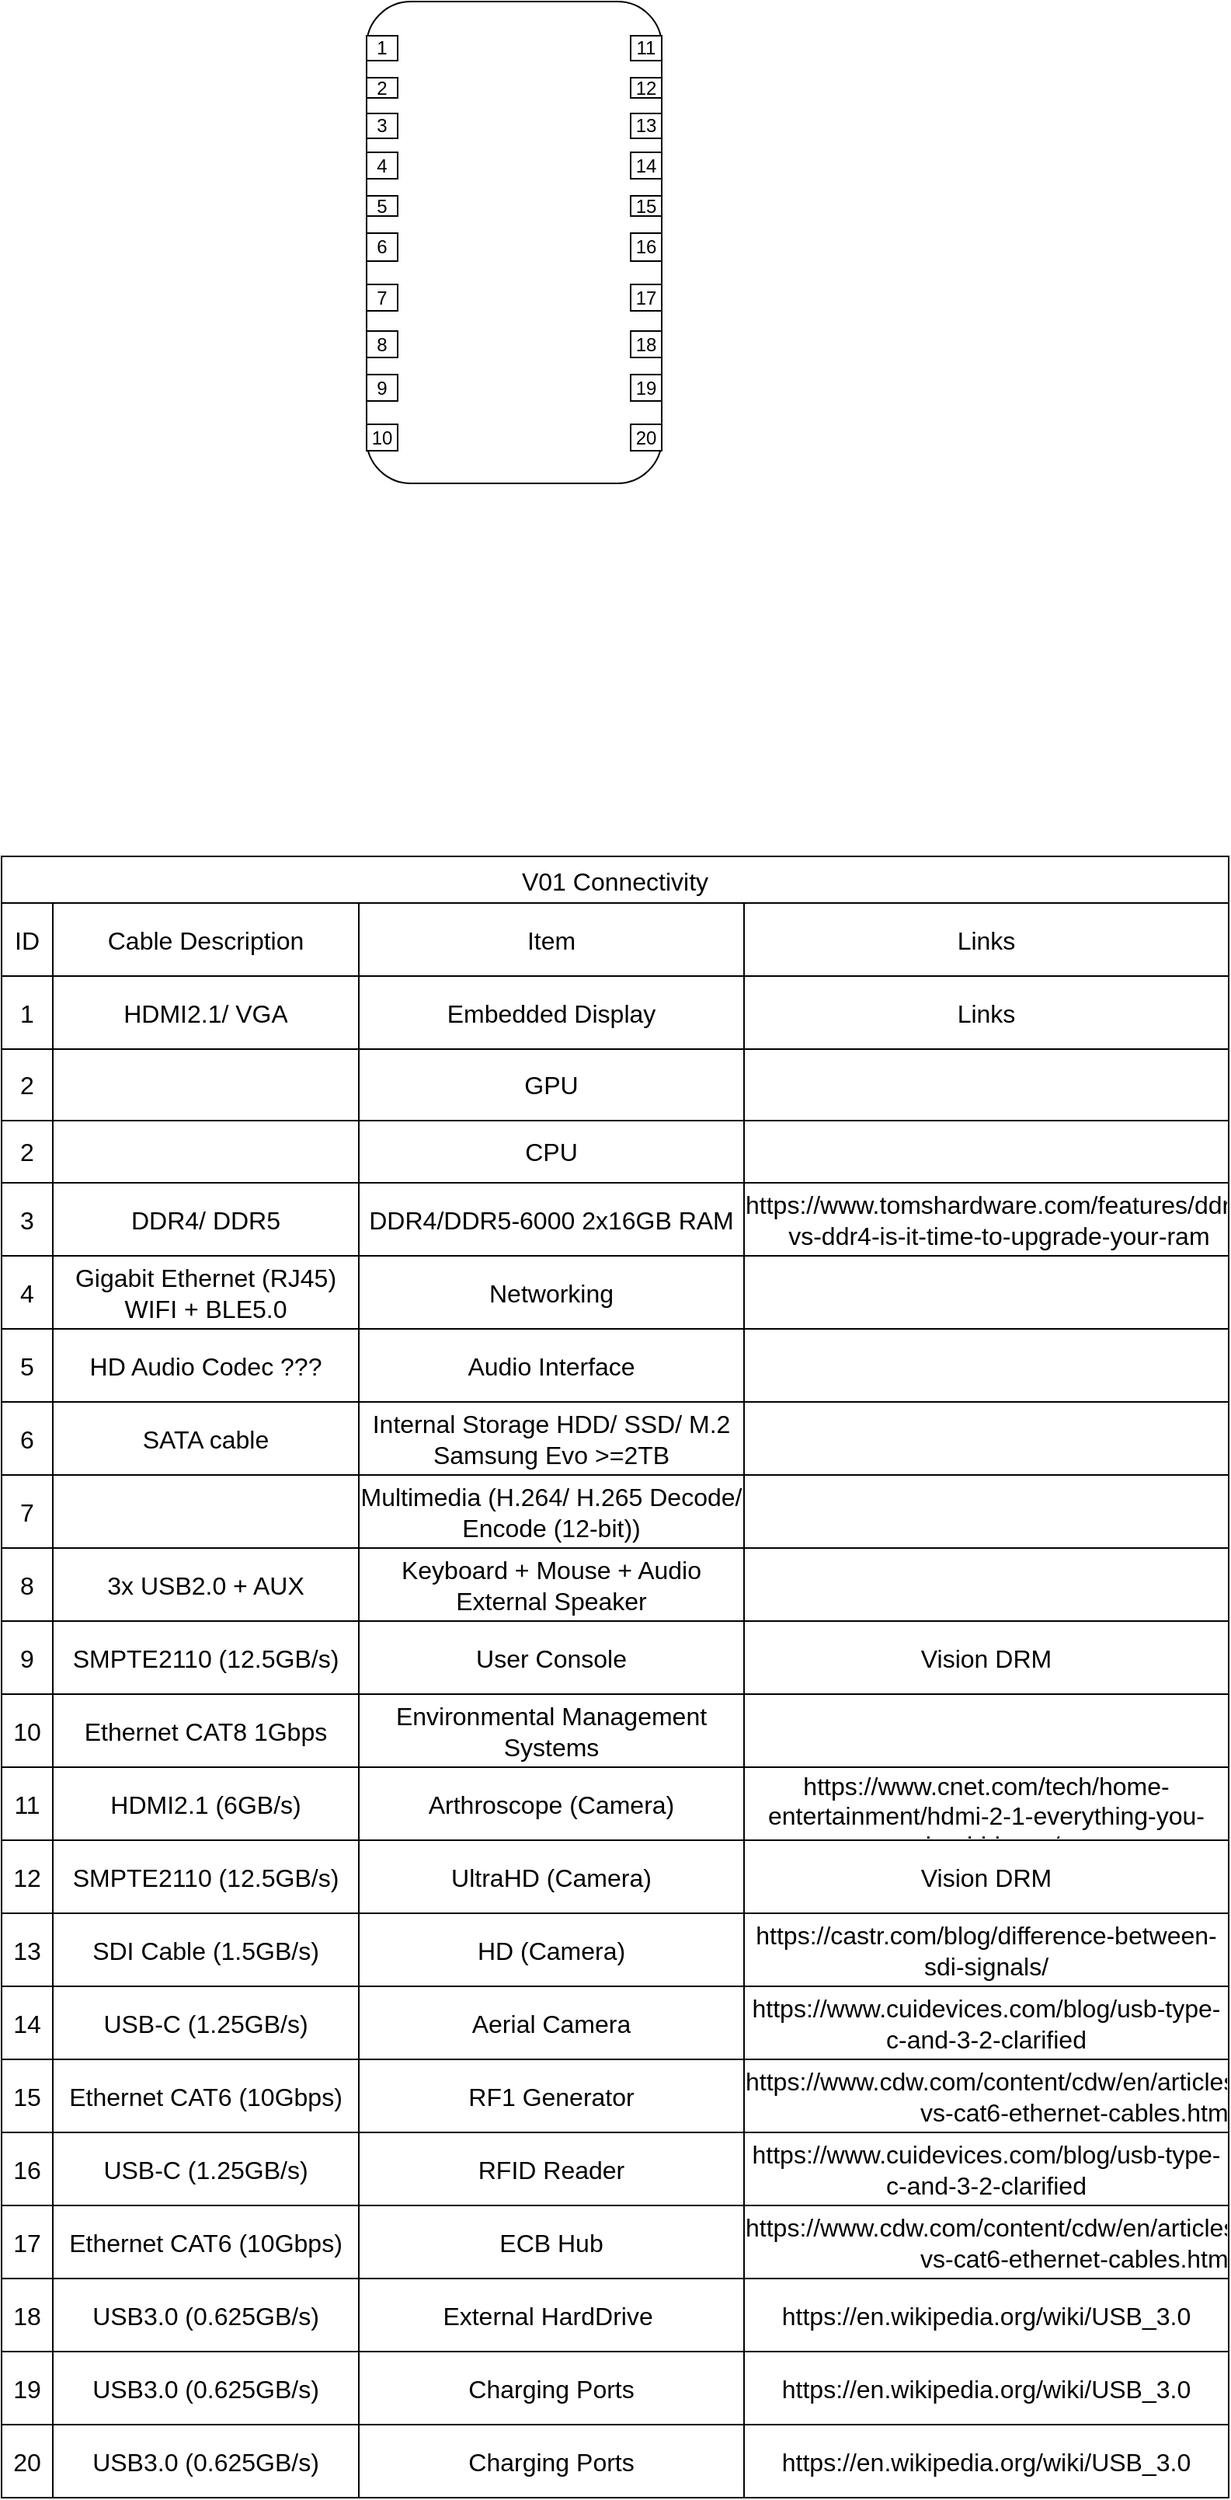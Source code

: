 <mxfile version="24.4.4" type="github" pages="6">
  <diagram id="FLpEmN00D5IzGof3-rAA" name="Overview">
    <mxGraphModel dx="615" dy="617" grid="1" gridSize="10" guides="1" tooltips="1" connect="1" arrows="1" fold="1" page="1" pageScale="1" pageWidth="850" pageHeight="1100" math="0" shadow="0">
      <root>
        <mxCell id="0" />
        <mxCell id="1" parent="0" />
        <mxCell id="-Yu4i-p952HeZOaRnlPh-19" value="V01 Connectivity" style="shape=table;startSize=30;container=1;collapsible=0;childLayout=tableLayout;strokeColor=default;fontSize=16;" vertex="1" parent="1">
          <mxGeometry x="115" y="920" width="790" height="1056" as="geometry" />
        </mxCell>
        <mxCell id="-Yu4i-p952HeZOaRnlPh-20" value="" style="shape=tableRow;horizontal=0;startSize=0;swimlaneHead=0;swimlaneBody=0;strokeColor=inherit;top=0;left=0;bottom=0;right=0;collapsible=0;dropTarget=0;fillColor=none;points=[[0,0.5],[1,0.5]];portConstraint=eastwest;fontSize=16;" vertex="1" parent="-Yu4i-p952HeZOaRnlPh-19">
          <mxGeometry y="30" width="790" height="47" as="geometry" />
        </mxCell>
        <mxCell id="-Yu4i-p952HeZOaRnlPh-21" value="ID" style="shape=partialRectangle;html=1;whiteSpace=wrap;connectable=0;strokeColor=inherit;overflow=hidden;fillColor=none;top=0;left=0;bottom=0;right=0;pointerEvents=1;fontSize=16;" vertex="1" parent="-Yu4i-p952HeZOaRnlPh-20">
          <mxGeometry width="33" height="47" as="geometry">
            <mxRectangle width="33" height="47" as="alternateBounds" />
          </mxGeometry>
        </mxCell>
        <mxCell id="-Yu4i-p952HeZOaRnlPh-22" value="Cable Description" style="shape=partialRectangle;html=1;whiteSpace=wrap;connectable=0;strokeColor=inherit;overflow=hidden;fillColor=none;top=0;left=0;bottom=0;right=0;pointerEvents=1;fontSize=16;" vertex="1" parent="-Yu4i-p952HeZOaRnlPh-20">
          <mxGeometry x="33" width="197" height="47" as="geometry">
            <mxRectangle width="197" height="47" as="alternateBounds" />
          </mxGeometry>
        </mxCell>
        <mxCell id="-Yu4i-p952HeZOaRnlPh-23" value="Item" style="shape=partialRectangle;html=1;whiteSpace=wrap;connectable=0;strokeColor=inherit;overflow=hidden;fillColor=none;top=0;left=0;bottom=0;right=0;pointerEvents=1;fontSize=16;" vertex="1" parent="-Yu4i-p952HeZOaRnlPh-20">
          <mxGeometry x="230" width="248" height="47" as="geometry">
            <mxRectangle width="248" height="47" as="alternateBounds" />
          </mxGeometry>
        </mxCell>
        <mxCell id="-Yu4i-p952HeZOaRnlPh-88" value="Links" style="shape=partialRectangle;html=1;whiteSpace=wrap;connectable=0;strokeColor=inherit;overflow=hidden;fillColor=none;top=0;left=0;bottom=0;right=0;pointerEvents=1;fontSize=16;" vertex="1" parent="-Yu4i-p952HeZOaRnlPh-20">
          <mxGeometry x="478" width="312" height="47" as="geometry">
            <mxRectangle width="312" height="47" as="alternateBounds" />
          </mxGeometry>
        </mxCell>
        <mxCell id="-Yu4i-p952HeZOaRnlPh-111" value="" style="shape=tableRow;horizontal=0;startSize=0;swimlaneHead=0;swimlaneBody=0;strokeColor=inherit;top=0;left=0;bottom=0;right=0;collapsible=0;dropTarget=0;fillColor=none;points=[[0,0.5],[1,0.5]];portConstraint=eastwest;fontSize=16;" vertex="1" parent="-Yu4i-p952HeZOaRnlPh-19">
          <mxGeometry y="77" width="790" height="47" as="geometry" />
        </mxCell>
        <mxCell id="-Yu4i-p952HeZOaRnlPh-112" value="1" style="shape=partialRectangle;html=1;whiteSpace=wrap;connectable=0;strokeColor=inherit;overflow=hidden;fillColor=none;top=0;left=0;bottom=0;right=0;pointerEvents=1;fontSize=16;" vertex="1" parent="-Yu4i-p952HeZOaRnlPh-111">
          <mxGeometry width="33" height="47" as="geometry">
            <mxRectangle width="33" height="47" as="alternateBounds" />
          </mxGeometry>
        </mxCell>
        <mxCell id="-Yu4i-p952HeZOaRnlPh-113" value="HDMI2.1/ VGA" style="shape=partialRectangle;html=1;whiteSpace=wrap;connectable=0;strokeColor=inherit;overflow=hidden;fillColor=none;top=0;left=0;bottom=0;right=0;pointerEvents=1;fontSize=16;" vertex="1" parent="-Yu4i-p952HeZOaRnlPh-111">
          <mxGeometry x="33" width="197" height="47" as="geometry">
            <mxRectangle width="197" height="47" as="alternateBounds" />
          </mxGeometry>
        </mxCell>
        <mxCell id="-Yu4i-p952HeZOaRnlPh-114" value="Embedded Display" style="shape=partialRectangle;html=1;whiteSpace=wrap;connectable=0;strokeColor=inherit;overflow=hidden;fillColor=none;top=0;left=0;bottom=0;right=0;pointerEvents=1;fontSize=16;" vertex="1" parent="-Yu4i-p952HeZOaRnlPh-111">
          <mxGeometry x="230" width="248" height="47" as="geometry">
            <mxRectangle width="248" height="47" as="alternateBounds" />
          </mxGeometry>
        </mxCell>
        <mxCell id="-Yu4i-p952HeZOaRnlPh-115" value="Links" style="shape=partialRectangle;html=1;whiteSpace=wrap;connectable=0;strokeColor=inherit;overflow=hidden;fillColor=none;top=0;left=0;bottom=0;right=0;pointerEvents=1;fontSize=16;" vertex="1" parent="-Yu4i-p952HeZOaRnlPh-111">
          <mxGeometry x="478" width="312" height="47" as="geometry">
            <mxRectangle width="312" height="47" as="alternateBounds" />
          </mxGeometry>
        </mxCell>
        <mxCell id="-Yu4i-p952HeZOaRnlPh-24" value="" style="shape=tableRow;horizontal=0;startSize=0;swimlaneHead=0;swimlaneBody=0;strokeColor=inherit;top=0;left=0;bottom=0;right=0;collapsible=0;dropTarget=0;fillColor=none;points=[[0,0.5],[1,0.5]];portConstraint=eastwest;fontSize=16;" vertex="1" parent="-Yu4i-p952HeZOaRnlPh-19">
          <mxGeometry y="124" width="790" height="46" as="geometry" />
        </mxCell>
        <mxCell id="-Yu4i-p952HeZOaRnlPh-25" value="2" style="shape=partialRectangle;html=1;whiteSpace=wrap;connectable=0;strokeColor=inherit;overflow=hidden;fillColor=none;top=0;left=0;bottom=0;right=0;pointerEvents=1;fontSize=16;" vertex="1" parent="-Yu4i-p952HeZOaRnlPh-24">
          <mxGeometry width="33" height="46" as="geometry">
            <mxRectangle width="33" height="46" as="alternateBounds" />
          </mxGeometry>
        </mxCell>
        <mxCell id="-Yu4i-p952HeZOaRnlPh-26" value="" style="shape=partialRectangle;html=1;whiteSpace=wrap;connectable=0;strokeColor=inherit;overflow=hidden;fillColor=none;top=0;left=0;bottom=0;right=0;pointerEvents=1;fontSize=16;" vertex="1" parent="-Yu4i-p952HeZOaRnlPh-24">
          <mxGeometry x="33" width="197" height="46" as="geometry">
            <mxRectangle width="197" height="46" as="alternateBounds" />
          </mxGeometry>
        </mxCell>
        <mxCell id="-Yu4i-p952HeZOaRnlPh-27" value="GPU" style="shape=partialRectangle;html=1;whiteSpace=wrap;connectable=0;strokeColor=inherit;overflow=hidden;fillColor=none;top=0;left=0;bottom=0;right=0;pointerEvents=1;fontSize=16;" vertex="1" parent="-Yu4i-p952HeZOaRnlPh-24">
          <mxGeometry x="230" width="248" height="46" as="geometry">
            <mxRectangle width="248" height="46" as="alternateBounds" />
          </mxGeometry>
        </mxCell>
        <mxCell id="-Yu4i-p952HeZOaRnlPh-89" style="shape=partialRectangle;html=1;whiteSpace=wrap;connectable=0;strokeColor=inherit;overflow=hidden;fillColor=none;top=0;left=0;bottom=0;right=0;pointerEvents=1;fontSize=16;" vertex="1" parent="-Yu4i-p952HeZOaRnlPh-24">
          <mxGeometry x="478" width="312" height="46" as="geometry">
            <mxRectangle width="312" height="46" as="alternateBounds" />
          </mxGeometry>
        </mxCell>
        <mxCell id="-Yu4i-p952HeZOaRnlPh-122" value="" style="shape=tableRow;horizontal=0;startSize=0;swimlaneHead=0;swimlaneBody=0;strokeColor=inherit;top=0;left=0;bottom=0;right=0;collapsible=0;dropTarget=0;fillColor=none;points=[[0,0.5],[1,0.5]];portConstraint=eastwest;fontSize=16;" vertex="1" parent="-Yu4i-p952HeZOaRnlPh-19">
          <mxGeometry y="170" width="790" height="40" as="geometry" />
        </mxCell>
        <mxCell id="-Yu4i-p952HeZOaRnlPh-123" value="2" style="shape=partialRectangle;html=1;whiteSpace=wrap;connectable=0;strokeColor=inherit;overflow=hidden;fillColor=none;top=0;left=0;bottom=0;right=0;pointerEvents=1;fontSize=16;" vertex="1" parent="-Yu4i-p952HeZOaRnlPh-122">
          <mxGeometry width="33" height="40" as="geometry">
            <mxRectangle width="33" height="40" as="alternateBounds" />
          </mxGeometry>
        </mxCell>
        <mxCell id="-Yu4i-p952HeZOaRnlPh-124" value="" style="shape=partialRectangle;html=1;whiteSpace=wrap;connectable=0;strokeColor=inherit;overflow=hidden;fillColor=none;top=0;left=0;bottom=0;right=0;pointerEvents=1;fontSize=16;" vertex="1" parent="-Yu4i-p952HeZOaRnlPh-122">
          <mxGeometry x="33" width="197" height="40" as="geometry">
            <mxRectangle width="197" height="40" as="alternateBounds" />
          </mxGeometry>
        </mxCell>
        <mxCell id="-Yu4i-p952HeZOaRnlPh-125" value="CPU" style="shape=partialRectangle;html=1;whiteSpace=wrap;connectable=0;strokeColor=inherit;overflow=hidden;fillColor=none;top=0;left=0;bottom=0;right=0;pointerEvents=1;fontSize=16;" vertex="1" parent="-Yu4i-p952HeZOaRnlPh-122">
          <mxGeometry x="230" width="248" height="40" as="geometry">
            <mxRectangle width="248" height="40" as="alternateBounds" />
          </mxGeometry>
        </mxCell>
        <mxCell id="-Yu4i-p952HeZOaRnlPh-126" style="shape=partialRectangle;html=1;whiteSpace=wrap;connectable=0;strokeColor=inherit;overflow=hidden;fillColor=none;top=0;left=0;bottom=0;right=0;pointerEvents=1;fontSize=16;" vertex="1" parent="-Yu4i-p952HeZOaRnlPh-122">
          <mxGeometry x="478" width="312" height="40" as="geometry">
            <mxRectangle width="312" height="40" as="alternateBounds" />
          </mxGeometry>
        </mxCell>
        <mxCell id="-Yu4i-p952HeZOaRnlPh-28" value="" style="shape=tableRow;horizontal=0;startSize=0;swimlaneHead=0;swimlaneBody=0;strokeColor=inherit;top=0;left=0;bottom=0;right=0;collapsible=0;dropTarget=0;fillColor=none;points=[[0,0.5],[1,0.5]];portConstraint=eastwest;fontSize=16;" vertex="1" parent="-Yu4i-p952HeZOaRnlPh-19">
          <mxGeometry y="210" width="790" height="47" as="geometry" />
        </mxCell>
        <mxCell id="-Yu4i-p952HeZOaRnlPh-29" value="3" style="shape=partialRectangle;html=1;whiteSpace=wrap;connectable=0;strokeColor=inherit;overflow=hidden;fillColor=none;top=0;left=0;bottom=0;right=0;pointerEvents=1;fontSize=16;" vertex="1" parent="-Yu4i-p952HeZOaRnlPh-28">
          <mxGeometry width="33" height="47" as="geometry">
            <mxRectangle width="33" height="47" as="alternateBounds" />
          </mxGeometry>
        </mxCell>
        <mxCell id="-Yu4i-p952HeZOaRnlPh-30" value="DDR4/ DDR5" style="shape=partialRectangle;html=1;whiteSpace=wrap;connectable=0;strokeColor=inherit;overflow=hidden;fillColor=none;top=0;left=0;bottom=0;right=0;pointerEvents=1;fontSize=16;" vertex="1" parent="-Yu4i-p952HeZOaRnlPh-28">
          <mxGeometry x="33" width="197" height="47" as="geometry">
            <mxRectangle width="197" height="47" as="alternateBounds" />
          </mxGeometry>
        </mxCell>
        <mxCell id="-Yu4i-p952HeZOaRnlPh-31" value="DDR4/DDR5-6000 2x16GB RAM" style="shape=partialRectangle;html=1;whiteSpace=wrap;connectable=0;strokeColor=inherit;overflow=hidden;fillColor=none;top=0;left=0;bottom=0;right=0;pointerEvents=1;fontSize=16;" vertex="1" parent="-Yu4i-p952HeZOaRnlPh-28">
          <mxGeometry x="230" width="248" height="47" as="geometry">
            <mxRectangle width="248" height="47" as="alternateBounds" />
          </mxGeometry>
        </mxCell>
        <mxCell id="-Yu4i-p952HeZOaRnlPh-90" value="https://www.tomshardware.com/features/ddr5-vs-ddr4-is-it-time-to-upgrade-your-ram" style="shape=partialRectangle;html=1;whiteSpace=wrap;connectable=0;strokeColor=inherit;overflow=hidden;fillColor=none;top=0;left=0;bottom=0;right=0;pointerEvents=1;fontSize=16;" vertex="1" parent="-Yu4i-p952HeZOaRnlPh-28">
          <mxGeometry x="478" width="312" height="47" as="geometry">
            <mxRectangle width="312" height="47" as="alternateBounds" />
          </mxGeometry>
        </mxCell>
        <mxCell id="-Yu4i-p952HeZOaRnlPh-32" value="" style="shape=tableRow;horizontal=0;startSize=0;swimlaneHead=0;swimlaneBody=0;strokeColor=inherit;top=0;left=0;bottom=0;right=0;collapsible=0;dropTarget=0;fillColor=none;points=[[0,0.5],[1,0.5]];portConstraint=eastwest;fontSize=16;" vertex="1" parent="-Yu4i-p952HeZOaRnlPh-19">
          <mxGeometry y="257" width="790" height="47" as="geometry" />
        </mxCell>
        <mxCell id="-Yu4i-p952HeZOaRnlPh-33" value="4" style="shape=partialRectangle;html=1;whiteSpace=wrap;connectable=0;strokeColor=inherit;overflow=hidden;fillColor=none;top=0;left=0;bottom=0;right=0;pointerEvents=1;fontSize=16;" vertex="1" parent="-Yu4i-p952HeZOaRnlPh-32">
          <mxGeometry width="33" height="47" as="geometry">
            <mxRectangle width="33" height="47" as="alternateBounds" />
          </mxGeometry>
        </mxCell>
        <mxCell id="-Yu4i-p952HeZOaRnlPh-34" value="Gigabit Ethernet (RJ45) WIFI + BLE5.0" style="shape=partialRectangle;html=1;whiteSpace=wrap;connectable=0;strokeColor=inherit;overflow=hidden;fillColor=none;top=0;left=0;bottom=0;right=0;pointerEvents=1;fontSize=16;" vertex="1" parent="-Yu4i-p952HeZOaRnlPh-32">
          <mxGeometry x="33" width="197" height="47" as="geometry">
            <mxRectangle width="197" height="47" as="alternateBounds" />
          </mxGeometry>
        </mxCell>
        <mxCell id="-Yu4i-p952HeZOaRnlPh-35" value="Networking" style="shape=partialRectangle;html=1;whiteSpace=wrap;connectable=0;strokeColor=inherit;overflow=hidden;fillColor=none;top=0;left=0;bottom=0;right=0;pointerEvents=1;fontSize=16;" vertex="1" parent="-Yu4i-p952HeZOaRnlPh-32">
          <mxGeometry x="230" width="248" height="47" as="geometry">
            <mxRectangle width="248" height="47" as="alternateBounds" />
          </mxGeometry>
        </mxCell>
        <mxCell id="-Yu4i-p952HeZOaRnlPh-91" style="shape=partialRectangle;html=1;whiteSpace=wrap;connectable=0;strokeColor=inherit;overflow=hidden;fillColor=none;top=0;left=0;bottom=0;right=0;pointerEvents=1;fontSize=16;" vertex="1" parent="-Yu4i-p952HeZOaRnlPh-32">
          <mxGeometry x="478" width="312" height="47" as="geometry">
            <mxRectangle width="312" height="47" as="alternateBounds" />
          </mxGeometry>
        </mxCell>
        <mxCell id="-Yu4i-p952HeZOaRnlPh-36" value="" style="shape=tableRow;horizontal=0;startSize=0;swimlaneHead=0;swimlaneBody=0;strokeColor=inherit;top=0;left=0;bottom=0;right=0;collapsible=0;dropTarget=0;fillColor=none;points=[[0,0.5],[1,0.5]];portConstraint=eastwest;fontSize=16;" vertex="1" parent="-Yu4i-p952HeZOaRnlPh-19">
          <mxGeometry y="304" width="790" height="47" as="geometry" />
        </mxCell>
        <mxCell id="-Yu4i-p952HeZOaRnlPh-37" value="5" style="shape=partialRectangle;html=1;whiteSpace=wrap;connectable=0;strokeColor=inherit;overflow=hidden;fillColor=none;top=0;left=0;bottom=0;right=0;pointerEvents=1;fontSize=16;" vertex="1" parent="-Yu4i-p952HeZOaRnlPh-36">
          <mxGeometry width="33" height="47" as="geometry">
            <mxRectangle width="33" height="47" as="alternateBounds" />
          </mxGeometry>
        </mxCell>
        <mxCell id="-Yu4i-p952HeZOaRnlPh-38" value="HD Audio Codec ???" style="shape=partialRectangle;html=1;whiteSpace=wrap;connectable=0;strokeColor=inherit;overflow=hidden;fillColor=none;top=0;left=0;bottom=0;right=0;pointerEvents=1;fontSize=16;" vertex="1" parent="-Yu4i-p952HeZOaRnlPh-36">
          <mxGeometry x="33" width="197" height="47" as="geometry">
            <mxRectangle width="197" height="47" as="alternateBounds" />
          </mxGeometry>
        </mxCell>
        <mxCell id="-Yu4i-p952HeZOaRnlPh-39" value="Audio Interface" style="shape=partialRectangle;html=1;whiteSpace=wrap;connectable=0;strokeColor=inherit;overflow=hidden;fillColor=none;top=0;left=0;bottom=0;right=0;pointerEvents=1;fontSize=16;" vertex="1" parent="-Yu4i-p952HeZOaRnlPh-36">
          <mxGeometry x="230" width="248" height="47" as="geometry">
            <mxRectangle width="248" height="47" as="alternateBounds" />
          </mxGeometry>
        </mxCell>
        <mxCell id="-Yu4i-p952HeZOaRnlPh-92" style="shape=partialRectangle;html=1;whiteSpace=wrap;connectable=0;strokeColor=inherit;overflow=hidden;fillColor=none;top=0;left=0;bottom=0;right=0;pointerEvents=1;fontSize=16;" vertex="1" parent="-Yu4i-p952HeZOaRnlPh-36">
          <mxGeometry x="478" width="312" height="47" as="geometry">
            <mxRectangle width="312" height="47" as="alternateBounds" />
          </mxGeometry>
        </mxCell>
        <mxCell id="-Yu4i-p952HeZOaRnlPh-116" value="" style="shape=tableRow;horizontal=0;startSize=0;swimlaneHead=0;swimlaneBody=0;strokeColor=inherit;top=0;left=0;bottom=0;right=0;collapsible=0;dropTarget=0;fillColor=none;points=[[0,0.5],[1,0.5]];portConstraint=eastwest;fontSize=16;" vertex="1" parent="-Yu4i-p952HeZOaRnlPh-19">
          <mxGeometry y="351" width="790" height="47" as="geometry" />
        </mxCell>
        <mxCell id="-Yu4i-p952HeZOaRnlPh-117" value="6" style="shape=partialRectangle;html=1;whiteSpace=wrap;connectable=0;strokeColor=inherit;overflow=hidden;fillColor=none;top=0;left=0;bottom=0;right=0;pointerEvents=1;fontSize=16;" vertex="1" parent="-Yu4i-p952HeZOaRnlPh-116">
          <mxGeometry width="33" height="47" as="geometry">
            <mxRectangle width="33" height="47" as="alternateBounds" />
          </mxGeometry>
        </mxCell>
        <mxCell id="-Yu4i-p952HeZOaRnlPh-118" value="SATA cable" style="shape=partialRectangle;html=1;whiteSpace=wrap;connectable=0;strokeColor=inherit;overflow=hidden;fillColor=none;top=0;left=0;bottom=0;right=0;pointerEvents=1;fontSize=16;" vertex="1" parent="-Yu4i-p952HeZOaRnlPh-116">
          <mxGeometry x="33" width="197" height="47" as="geometry">
            <mxRectangle width="197" height="47" as="alternateBounds" />
          </mxGeometry>
        </mxCell>
        <mxCell id="-Yu4i-p952HeZOaRnlPh-119" value="Internal Storage HDD/ SSD/ M.2 Samsung Evo &amp;gt;=2TB" style="shape=partialRectangle;html=1;whiteSpace=wrap;connectable=0;strokeColor=inherit;overflow=hidden;fillColor=none;top=0;left=0;bottom=0;right=0;pointerEvents=1;fontSize=16;" vertex="1" parent="-Yu4i-p952HeZOaRnlPh-116">
          <mxGeometry x="230" width="248" height="47" as="geometry">
            <mxRectangle width="248" height="47" as="alternateBounds" />
          </mxGeometry>
        </mxCell>
        <mxCell id="-Yu4i-p952HeZOaRnlPh-120" style="shape=partialRectangle;html=1;whiteSpace=wrap;connectable=0;strokeColor=inherit;overflow=hidden;fillColor=none;top=0;left=0;bottom=0;right=0;pointerEvents=1;fontSize=16;" vertex="1" parent="-Yu4i-p952HeZOaRnlPh-116">
          <mxGeometry x="478" width="312" height="47" as="geometry">
            <mxRectangle width="312" height="47" as="alternateBounds" />
          </mxGeometry>
        </mxCell>
        <mxCell id="-Yu4i-p952HeZOaRnlPh-40" value="" style="shape=tableRow;horizontal=0;startSize=0;swimlaneHead=0;swimlaneBody=0;strokeColor=inherit;top=0;left=0;bottom=0;right=0;collapsible=0;dropTarget=0;fillColor=none;points=[[0,0.5],[1,0.5]];portConstraint=eastwest;fontSize=16;" vertex="1" parent="-Yu4i-p952HeZOaRnlPh-19">
          <mxGeometry y="398" width="790" height="47" as="geometry" />
        </mxCell>
        <mxCell id="-Yu4i-p952HeZOaRnlPh-41" value="7" style="shape=partialRectangle;html=1;whiteSpace=wrap;connectable=0;strokeColor=inherit;overflow=hidden;fillColor=none;top=0;left=0;bottom=0;right=0;pointerEvents=1;fontSize=16;" vertex="1" parent="-Yu4i-p952HeZOaRnlPh-40">
          <mxGeometry width="33" height="47" as="geometry">
            <mxRectangle width="33" height="47" as="alternateBounds" />
          </mxGeometry>
        </mxCell>
        <mxCell id="-Yu4i-p952HeZOaRnlPh-42" value="" style="shape=partialRectangle;html=1;whiteSpace=wrap;connectable=0;strokeColor=inherit;overflow=hidden;fillColor=none;top=0;left=0;bottom=0;right=0;pointerEvents=1;fontSize=16;" vertex="1" parent="-Yu4i-p952HeZOaRnlPh-40">
          <mxGeometry x="33" width="197" height="47" as="geometry">
            <mxRectangle width="197" height="47" as="alternateBounds" />
          </mxGeometry>
        </mxCell>
        <mxCell id="-Yu4i-p952HeZOaRnlPh-43" value="Multimedia (H.264/ H.265 Decode/ Encode (12-bit))" style="shape=partialRectangle;html=1;whiteSpace=wrap;connectable=0;strokeColor=inherit;overflow=hidden;fillColor=none;top=0;left=0;bottom=0;right=0;pointerEvents=1;fontSize=16;" vertex="1" parent="-Yu4i-p952HeZOaRnlPh-40">
          <mxGeometry x="230" width="248" height="47" as="geometry">
            <mxRectangle width="248" height="47" as="alternateBounds" />
          </mxGeometry>
        </mxCell>
        <mxCell id="-Yu4i-p952HeZOaRnlPh-93" style="shape=partialRectangle;html=1;whiteSpace=wrap;connectable=0;strokeColor=inherit;overflow=hidden;fillColor=none;top=0;left=0;bottom=0;right=0;pointerEvents=1;fontSize=16;" vertex="1" parent="-Yu4i-p952HeZOaRnlPh-40">
          <mxGeometry x="478" width="312" height="47" as="geometry">
            <mxRectangle width="312" height="47" as="alternateBounds" />
          </mxGeometry>
        </mxCell>
        <mxCell id="-Yu4i-p952HeZOaRnlPh-127" value="" style="shape=tableRow;horizontal=0;startSize=0;swimlaneHead=0;swimlaneBody=0;strokeColor=inherit;top=0;left=0;bottom=0;right=0;collapsible=0;dropTarget=0;fillColor=none;points=[[0,0.5],[1,0.5]];portConstraint=eastwest;fontSize=16;" vertex="1" parent="-Yu4i-p952HeZOaRnlPh-19">
          <mxGeometry y="445" width="790" height="47" as="geometry" />
        </mxCell>
        <mxCell id="-Yu4i-p952HeZOaRnlPh-128" value="8" style="shape=partialRectangle;html=1;whiteSpace=wrap;connectable=0;strokeColor=inherit;overflow=hidden;fillColor=none;top=0;left=0;bottom=0;right=0;pointerEvents=1;fontSize=16;" vertex="1" parent="-Yu4i-p952HeZOaRnlPh-127">
          <mxGeometry width="33" height="47" as="geometry">
            <mxRectangle width="33" height="47" as="alternateBounds" />
          </mxGeometry>
        </mxCell>
        <mxCell id="-Yu4i-p952HeZOaRnlPh-129" value="3x USB2.0 + AUX" style="shape=partialRectangle;html=1;whiteSpace=wrap;connectable=0;strokeColor=inherit;overflow=hidden;fillColor=none;top=0;left=0;bottom=0;right=0;pointerEvents=1;fontSize=16;" vertex="1" parent="-Yu4i-p952HeZOaRnlPh-127">
          <mxGeometry x="33" width="197" height="47" as="geometry">
            <mxRectangle width="197" height="47" as="alternateBounds" />
          </mxGeometry>
        </mxCell>
        <mxCell id="-Yu4i-p952HeZOaRnlPh-130" value="Keyboard + Mouse + Audio External Speaker" style="shape=partialRectangle;html=1;whiteSpace=wrap;connectable=0;strokeColor=inherit;overflow=hidden;fillColor=none;top=0;left=0;bottom=0;right=0;pointerEvents=1;fontSize=16;" vertex="1" parent="-Yu4i-p952HeZOaRnlPh-127">
          <mxGeometry x="230" width="248" height="47" as="geometry">
            <mxRectangle width="248" height="47" as="alternateBounds" />
          </mxGeometry>
        </mxCell>
        <mxCell id="-Yu4i-p952HeZOaRnlPh-131" style="shape=partialRectangle;html=1;whiteSpace=wrap;connectable=0;strokeColor=inherit;overflow=hidden;fillColor=none;top=0;left=0;bottom=0;right=0;pointerEvents=1;fontSize=16;" vertex="1" parent="-Yu4i-p952HeZOaRnlPh-127">
          <mxGeometry x="478" width="312" height="47" as="geometry">
            <mxRectangle width="312" height="47" as="alternateBounds" />
          </mxGeometry>
        </mxCell>
        <mxCell id="-Yu4i-p952HeZOaRnlPh-105" value="" style="shape=tableRow;horizontal=0;startSize=0;swimlaneHead=0;swimlaneBody=0;strokeColor=inherit;top=0;left=0;bottom=0;right=0;collapsible=0;dropTarget=0;fillColor=none;points=[[0,0.5],[1,0.5]];portConstraint=eastwest;fontSize=16;" vertex="1" parent="-Yu4i-p952HeZOaRnlPh-19">
          <mxGeometry y="492" width="790" height="47" as="geometry" />
        </mxCell>
        <mxCell id="-Yu4i-p952HeZOaRnlPh-106" value="9" style="shape=partialRectangle;html=1;whiteSpace=wrap;connectable=0;strokeColor=inherit;overflow=hidden;fillColor=none;top=0;left=0;bottom=0;right=0;pointerEvents=1;fontSize=16;" vertex="1" parent="-Yu4i-p952HeZOaRnlPh-105">
          <mxGeometry width="33" height="47" as="geometry">
            <mxRectangle width="33" height="47" as="alternateBounds" />
          </mxGeometry>
        </mxCell>
        <mxCell id="-Yu4i-p952HeZOaRnlPh-107" value="SMPTE2110 (12.5GB/s)" style="shape=partialRectangle;html=1;whiteSpace=wrap;connectable=0;strokeColor=inherit;overflow=hidden;fillColor=none;top=0;left=0;bottom=0;right=0;pointerEvents=1;fontSize=16;" vertex="1" parent="-Yu4i-p952HeZOaRnlPh-105">
          <mxGeometry x="33" width="197" height="47" as="geometry">
            <mxRectangle width="197" height="47" as="alternateBounds" />
          </mxGeometry>
        </mxCell>
        <mxCell id="-Yu4i-p952HeZOaRnlPh-108" value="User Console" style="shape=partialRectangle;html=1;whiteSpace=wrap;connectable=0;strokeColor=inherit;overflow=hidden;fillColor=none;top=0;left=0;bottom=0;right=0;pointerEvents=1;fontSize=16;" vertex="1" parent="-Yu4i-p952HeZOaRnlPh-105">
          <mxGeometry x="230" width="248" height="47" as="geometry">
            <mxRectangle width="248" height="47" as="alternateBounds" />
          </mxGeometry>
        </mxCell>
        <mxCell id="-Yu4i-p952HeZOaRnlPh-109" value="Vision DRM" style="shape=partialRectangle;html=1;whiteSpace=wrap;connectable=0;strokeColor=inherit;overflow=hidden;fillColor=none;top=0;left=0;bottom=0;right=0;pointerEvents=1;fontSize=16;" vertex="1" parent="-Yu4i-p952HeZOaRnlPh-105">
          <mxGeometry x="478" width="312" height="47" as="geometry">
            <mxRectangle width="312" height="47" as="alternateBounds" />
          </mxGeometry>
        </mxCell>
        <mxCell id="-Yu4i-p952HeZOaRnlPh-44" value="" style="shape=tableRow;horizontal=0;startSize=0;swimlaneHead=0;swimlaneBody=0;strokeColor=inherit;top=0;left=0;bottom=0;right=0;collapsible=0;dropTarget=0;fillColor=none;points=[[0,0.5],[1,0.5]];portConstraint=eastwest;fontSize=16;" vertex="1" parent="-Yu4i-p952HeZOaRnlPh-19">
          <mxGeometry y="539" width="790" height="47" as="geometry" />
        </mxCell>
        <mxCell id="-Yu4i-p952HeZOaRnlPh-45" value="10" style="shape=partialRectangle;html=1;whiteSpace=wrap;connectable=0;strokeColor=inherit;overflow=hidden;fillColor=none;top=0;left=0;bottom=0;right=0;pointerEvents=1;fontSize=16;" vertex="1" parent="-Yu4i-p952HeZOaRnlPh-44">
          <mxGeometry width="33" height="47" as="geometry">
            <mxRectangle width="33" height="47" as="alternateBounds" />
          </mxGeometry>
        </mxCell>
        <mxCell id="-Yu4i-p952HeZOaRnlPh-46" value="Ethernet CAT8 1Gbps" style="shape=partialRectangle;html=1;whiteSpace=wrap;connectable=0;strokeColor=inherit;overflow=hidden;fillColor=none;top=0;left=0;bottom=0;right=0;pointerEvents=1;fontSize=16;" vertex="1" parent="-Yu4i-p952HeZOaRnlPh-44">
          <mxGeometry x="33" width="197" height="47" as="geometry">
            <mxRectangle width="197" height="47" as="alternateBounds" />
          </mxGeometry>
        </mxCell>
        <mxCell id="-Yu4i-p952HeZOaRnlPh-47" value="Environmental Management Systems" style="shape=partialRectangle;html=1;whiteSpace=wrap;connectable=0;strokeColor=inherit;overflow=hidden;fillColor=none;top=0;left=0;bottom=0;right=0;pointerEvents=1;fontSize=16;" vertex="1" parent="-Yu4i-p952HeZOaRnlPh-44">
          <mxGeometry x="230" width="248" height="47" as="geometry">
            <mxRectangle width="248" height="47" as="alternateBounds" />
          </mxGeometry>
        </mxCell>
        <mxCell id="-Yu4i-p952HeZOaRnlPh-94" style="shape=partialRectangle;html=1;whiteSpace=wrap;connectable=0;strokeColor=inherit;overflow=hidden;fillColor=none;top=0;left=0;bottom=0;right=0;pointerEvents=1;fontSize=16;" vertex="1" parent="-Yu4i-p952HeZOaRnlPh-44">
          <mxGeometry x="478" width="312" height="47" as="geometry">
            <mxRectangle width="312" height="47" as="alternateBounds" />
          </mxGeometry>
        </mxCell>
        <mxCell id="-Yu4i-p952HeZOaRnlPh-48" value="" style="shape=tableRow;horizontal=0;startSize=0;swimlaneHead=0;swimlaneBody=0;strokeColor=inherit;top=0;left=0;bottom=0;right=0;collapsible=0;dropTarget=0;fillColor=none;points=[[0,0.5],[1,0.5]];portConstraint=eastwest;fontSize=16;" vertex="1" parent="-Yu4i-p952HeZOaRnlPh-19">
          <mxGeometry y="586" width="790" height="47" as="geometry" />
        </mxCell>
        <mxCell id="-Yu4i-p952HeZOaRnlPh-49" value="11" style="shape=partialRectangle;html=1;whiteSpace=wrap;connectable=0;strokeColor=inherit;overflow=hidden;fillColor=none;top=0;left=0;bottom=0;right=0;pointerEvents=1;fontSize=16;" vertex="1" parent="-Yu4i-p952HeZOaRnlPh-48">
          <mxGeometry width="33" height="47" as="geometry">
            <mxRectangle width="33" height="47" as="alternateBounds" />
          </mxGeometry>
        </mxCell>
        <mxCell id="-Yu4i-p952HeZOaRnlPh-50" value="HDMI2.1 (6GB/s)" style="shape=partialRectangle;html=1;whiteSpace=wrap;connectable=0;strokeColor=inherit;overflow=hidden;fillColor=none;top=0;left=0;bottom=0;right=0;pointerEvents=1;fontSize=16;" vertex="1" parent="-Yu4i-p952HeZOaRnlPh-48">
          <mxGeometry x="33" width="197" height="47" as="geometry">
            <mxRectangle width="197" height="47" as="alternateBounds" />
          </mxGeometry>
        </mxCell>
        <mxCell id="-Yu4i-p952HeZOaRnlPh-51" value="Arthroscope (Camera)" style="shape=partialRectangle;html=1;whiteSpace=wrap;connectable=0;strokeColor=inherit;overflow=hidden;fillColor=none;top=0;left=0;bottom=0;right=0;pointerEvents=1;fontSize=16;" vertex="1" parent="-Yu4i-p952HeZOaRnlPh-48">
          <mxGeometry x="230" width="248" height="47" as="geometry">
            <mxRectangle width="248" height="47" as="alternateBounds" />
          </mxGeometry>
        </mxCell>
        <mxCell id="-Yu4i-p952HeZOaRnlPh-95" value="https://www.cnet.com/tech/home-entertainment/hdmi-2-1-everything-you-should-know/" style="shape=partialRectangle;html=1;whiteSpace=wrap;connectable=0;strokeColor=inherit;overflow=hidden;fillColor=none;top=0;left=0;bottom=0;right=0;pointerEvents=1;fontSize=16;" vertex="1" parent="-Yu4i-p952HeZOaRnlPh-48">
          <mxGeometry x="478" width="312" height="47" as="geometry">
            <mxRectangle width="312" height="47" as="alternateBounds" />
          </mxGeometry>
        </mxCell>
        <mxCell id="-Yu4i-p952HeZOaRnlPh-52" value="" style="shape=tableRow;horizontal=0;startSize=0;swimlaneHead=0;swimlaneBody=0;strokeColor=inherit;top=0;left=0;bottom=0;right=0;collapsible=0;dropTarget=0;fillColor=none;points=[[0,0.5],[1,0.5]];portConstraint=eastwest;fontSize=16;" vertex="1" parent="-Yu4i-p952HeZOaRnlPh-19">
          <mxGeometry y="633" width="790" height="47" as="geometry" />
        </mxCell>
        <mxCell id="-Yu4i-p952HeZOaRnlPh-53" value="12" style="shape=partialRectangle;html=1;whiteSpace=wrap;connectable=0;strokeColor=inherit;overflow=hidden;fillColor=none;top=0;left=0;bottom=0;right=0;pointerEvents=1;fontSize=16;" vertex="1" parent="-Yu4i-p952HeZOaRnlPh-52">
          <mxGeometry width="33" height="47" as="geometry">
            <mxRectangle width="33" height="47" as="alternateBounds" />
          </mxGeometry>
        </mxCell>
        <mxCell id="-Yu4i-p952HeZOaRnlPh-54" value="SMPTE2110 (12.5GB/s)" style="shape=partialRectangle;html=1;whiteSpace=wrap;connectable=0;strokeColor=inherit;overflow=hidden;fillColor=none;top=0;left=0;bottom=0;right=0;pointerEvents=1;fontSize=16;" vertex="1" parent="-Yu4i-p952HeZOaRnlPh-52">
          <mxGeometry x="33" width="197" height="47" as="geometry">
            <mxRectangle width="197" height="47" as="alternateBounds" />
          </mxGeometry>
        </mxCell>
        <mxCell id="-Yu4i-p952HeZOaRnlPh-55" value="UltraHD (Camera)" style="shape=partialRectangle;html=1;whiteSpace=wrap;connectable=0;strokeColor=inherit;overflow=hidden;fillColor=none;top=0;left=0;bottom=0;right=0;pointerEvents=1;fontSize=16;" vertex="1" parent="-Yu4i-p952HeZOaRnlPh-52">
          <mxGeometry x="230" width="248" height="47" as="geometry">
            <mxRectangle width="248" height="47" as="alternateBounds" />
          </mxGeometry>
        </mxCell>
        <mxCell id="-Yu4i-p952HeZOaRnlPh-96" value="Vision DRM" style="shape=partialRectangle;html=1;whiteSpace=wrap;connectable=0;strokeColor=inherit;overflow=hidden;fillColor=none;top=0;left=0;bottom=0;right=0;pointerEvents=1;fontSize=16;" vertex="1" parent="-Yu4i-p952HeZOaRnlPh-52">
          <mxGeometry x="478" width="312" height="47" as="geometry">
            <mxRectangle width="312" height="47" as="alternateBounds" />
          </mxGeometry>
        </mxCell>
        <mxCell id="-Yu4i-p952HeZOaRnlPh-56" value="" style="shape=tableRow;horizontal=0;startSize=0;swimlaneHead=0;swimlaneBody=0;strokeColor=inherit;top=0;left=0;bottom=0;right=0;collapsible=0;dropTarget=0;fillColor=none;points=[[0,0.5],[1,0.5]];portConstraint=eastwest;fontSize=16;" vertex="1" parent="-Yu4i-p952HeZOaRnlPh-19">
          <mxGeometry y="680" width="790" height="47" as="geometry" />
        </mxCell>
        <mxCell id="-Yu4i-p952HeZOaRnlPh-57" value="13" style="shape=partialRectangle;html=1;whiteSpace=wrap;connectable=0;strokeColor=inherit;overflow=hidden;fillColor=none;top=0;left=0;bottom=0;right=0;pointerEvents=1;fontSize=16;" vertex="1" parent="-Yu4i-p952HeZOaRnlPh-56">
          <mxGeometry width="33" height="47" as="geometry">
            <mxRectangle width="33" height="47" as="alternateBounds" />
          </mxGeometry>
        </mxCell>
        <mxCell id="-Yu4i-p952HeZOaRnlPh-58" value="SDI Cable (1.5GB/s)" style="shape=partialRectangle;html=1;whiteSpace=wrap;connectable=0;strokeColor=inherit;overflow=hidden;fillColor=none;top=0;left=0;bottom=0;right=0;pointerEvents=1;fontSize=16;" vertex="1" parent="-Yu4i-p952HeZOaRnlPh-56">
          <mxGeometry x="33" width="197" height="47" as="geometry">
            <mxRectangle width="197" height="47" as="alternateBounds" />
          </mxGeometry>
        </mxCell>
        <mxCell id="-Yu4i-p952HeZOaRnlPh-59" value="HD (Camera)" style="shape=partialRectangle;html=1;whiteSpace=wrap;connectable=0;strokeColor=inherit;overflow=hidden;fillColor=none;top=0;left=0;bottom=0;right=0;pointerEvents=1;fontSize=16;" vertex="1" parent="-Yu4i-p952HeZOaRnlPh-56">
          <mxGeometry x="230" width="248" height="47" as="geometry">
            <mxRectangle width="248" height="47" as="alternateBounds" />
          </mxGeometry>
        </mxCell>
        <mxCell id="-Yu4i-p952HeZOaRnlPh-97" value="https://castr.com/blog/difference-between-sdi-signals/" style="shape=partialRectangle;html=1;whiteSpace=wrap;connectable=0;strokeColor=inherit;overflow=hidden;fillColor=none;top=0;left=0;bottom=0;right=0;pointerEvents=1;fontSize=16;" vertex="1" parent="-Yu4i-p952HeZOaRnlPh-56">
          <mxGeometry x="478" width="312" height="47" as="geometry">
            <mxRectangle width="312" height="47" as="alternateBounds" />
          </mxGeometry>
        </mxCell>
        <mxCell id="-Yu4i-p952HeZOaRnlPh-60" value="" style="shape=tableRow;horizontal=0;startSize=0;swimlaneHead=0;swimlaneBody=0;strokeColor=inherit;top=0;left=0;bottom=0;right=0;collapsible=0;dropTarget=0;fillColor=none;points=[[0,0.5],[1,0.5]];portConstraint=eastwest;fontSize=16;" vertex="1" parent="-Yu4i-p952HeZOaRnlPh-19">
          <mxGeometry y="727" width="790" height="47" as="geometry" />
        </mxCell>
        <mxCell id="-Yu4i-p952HeZOaRnlPh-61" value="14" style="shape=partialRectangle;html=1;whiteSpace=wrap;connectable=0;strokeColor=inherit;overflow=hidden;fillColor=none;top=0;left=0;bottom=0;right=0;pointerEvents=1;fontSize=16;" vertex="1" parent="-Yu4i-p952HeZOaRnlPh-60">
          <mxGeometry width="33" height="47" as="geometry">
            <mxRectangle width="33" height="47" as="alternateBounds" />
          </mxGeometry>
        </mxCell>
        <mxCell id="-Yu4i-p952HeZOaRnlPh-62" value="USB-C (1.25GB/s)" style="shape=partialRectangle;html=1;whiteSpace=wrap;connectable=0;strokeColor=inherit;overflow=hidden;fillColor=none;top=0;left=0;bottom=0;right=0;pointerEvents=1;fontSize=16;" vertex="1" parent="-Yu4i-p952HeZOaRnlPh-60">
          <mxGeometry x="33" width="197" height="47" as="geometry">
            <mxRectangle width="197" height="47" as="alternateBounds" />
          </mxGeometry>
        </mxCell>
        <mxCell id="-Yu4i-p952HeZOaRnlPh-63" value="Aerial Camera" style="shape=partialRectangle;html=1;whiteSpace=wrap;connectable=0;strokeColor=inherit;overflow=hidden;fillColor=none;top=0;left=0;bottom=0;right=0;pointerEvents=1;fontSize=16;" vertex="1" parent="-Yu4i-p952HeZOaRnlPh-60">
          <mxGeometry x="230" width="248" height="47" as="geometry">
            <mxRectangle width="248" height="47" as="alternateBounds" />
          </mxGeometry>
        </mxCell>
        <mxCell id="-Yu4i-p952HeZOaRnlPh-98" value="https://www.cuidevices.com/blog/usb-type-c-and-3-2-clarified" style="shape=partialRectangle;html=1;whiteSpace=wrap;connectable=0;strokeColor=inherit;overflow=hidden;fillColor=none;top=0;left=0;bottom=0;right=0;pointerEvents=1;fontSize=16;" vertex="1" parent="-Yu4i-p952HeZOaRnlPh-60">
          <mxGeometry x="478" width="312" height="47" as="geometry">
            <mxRectangle width="312" height="47" as="alternateBounds" />
          </mxGeometry>
        </mxCell>
        <mxCell id="-Yu4i-p952HeZOaRnlPh-64" value="" style="shape=tableRow;horizontal=0;startSize=0;swimlaneHead=0;swimlaneBody=0;strokeColor=inherit;top=0;left=0;bottom=0;right=0;collapsible=0;dropTarget=0;fillColor=none;points=[[0,0.5],[1,0.5]];portConstraint=eastwest;fontSize=16;" vertex="1" parent="-Yu4i-p952HeZOaRnlPh-19">
          <mxGeometry y="774" width="790" height="47" as="geometry" />
        </mxCell>
        <mxCell id="-Yu4i-p952HeZOaRnlPh-65" value="15" style="shape=partialRectangle;html=1;whiteSpace=wrap;connectable=0;strokeColor=inherit;overflow=hidden;fillColor=none;top=0;left=0;bottom=0;right=0;pointerEvents=1;fontSize=16;" vertex="1" parent="-Yu4i-p952HeZOaRnlPh-64">
          <mxGeometry width="33" height="47" as="geometry">
            <mxRectangle width="33" height="47" as="alternateBounds" />
          </mxGeometry>
        </mxCell>
        <mxCell id="-Yu4i-p952HeZOaRnlPh-66" value="Ethernet CAT6 (10Gbps)" style="shape=partialRectangle;html=1;whiteSpace=wrap;connectable=0;strokeColor=inherit;overflow=hidden;fillColor=none;top=0;left=0;bottom=0;right=0;pointerEvents=1;fontSize=16;" vertex="1" parent="-Yu4i-p952HeZOaRnlPh-64">
          <mxGeometry x="33" width="197" height="47" as="geometry">
            <mxRectangle width="197" height="47" as="alternateBounds" />
          </mxGeometry>
        </mxCell>
        <mxCell id="-Yu4i-p952HeZOaRnlPh-67" value="RF1 Generator" style="shape=partialRectangle;html=1;whiteSpace=wrap;connectable=0;strokeColor=inherit;overflow=hidden;fillColor=none;top=0;left=0;bottom=0;right=0;pointerEvents=1;fontSize=16;" vertex="1" parent="-Yu4i-p952HeZOaRnlPh-64">
          <mxGeometry x="230" width="248" height="47" as="geometry">
            <mxRectangle width="248" height="47" as="alternateBounds" />
          </mxGeometry>
        </mxCell>
        <mxCell id="-Yu4i-p952HeZOaRnlPh-99" value="https://www.cdw.com/content/cdw/en/articles/hardware/cat5-vs-cat6-ethernet-cables.html" style="shape=partialRectangle;html=1;whiteSpace=wrap;connectable=0;strokeColor=inherit;overflow=hidden;fillColor=none;top=0;left=0;bottom=0;right=0;pointerEvents=1;fontSize=16;" vertex="1" parent="-Yu4i-p952HeZOaRnlPh-64">
          <mxGeometry x="478" width="312" height="47" as="geometry">
            <mxRectangle width="312" height="47" as="alternateBounds" />
          </mxGeometry>
        </mxCell>
        <mxCell id="-Yu4i-p952HeZOaRnlPh-68" value="" style="shape=tableRow;horizontal=0;startSize=0;swimlaneHead=0;swimlaneBody=0;strokeColor=inherit;top=0;left=0;bottom=0;right=0;collapsible=0;dropTarget=0;fillColor=none;points=[[0,0.5],[1,0.5]];portConstraint=eastwest;fontSize=16;" vertex="1" parent="-Yu4i-p952HeZOaRnlPh-19">
          <mxGeometry y="821" width="790" height="47" as="geometry" />
        </mxCell>
        <mxCell id="-Yu4i-p952HeZOaRnlPh-69" value="16" style="shape=partialRectangle;html=1;whiteSpace=wrap;connectable=0;strokeColor=inherit;overflow=hidden;fillColor=none;top=0;left=0;bottom=0;right=0;pointerEvents=1;fontSize=16;" vertex="1" parent="-Yu4i-p952HeZOaRnlPh-68">
          <mxGeometry width="33" height="47" as="geometry">
            <mxRectangle width="33" height="47" as="alternateBounds" />
          </mxGeometry>
        </mxCell>
        <mxCell id="-Yu4i-p952HeZOaRnlPh-70" value="USB-C (1.25GB/s)" style="shape=partialRectangle;html=1;whiteSpace=wrap;connectable=0;strokeColor=inherit;overflow=hidden;fillColor=none;top=0;left=0;bottom=0;right=0;pointerEvents=1;fontSize=16;" vertex="1" parent="-Yu4i-p952HeZOaRnlPh-68">
          <mxGeometry x="33" width="197" height="47" as="geometry">
            <mxRectangle width="197" height="47" as="alternateBounds" />
          </mxGeometry>
        </mxCell>
        <mxCell id="-Yu4i-p952HeZOaRnlPh-71" value="RFID Reader" style="shape=partialRectangle;html=1;whiteSpace=wrap;connectable=0;strokeColor=inherit;overflow=hidden;fillColor=none;top=0;left=0;bottom=0;right=0;pointerEvents=1;fontSize=16;" vertex="1" parent="-Yu4i-p952HeZOaRnlPh-68">
          <mxGeometry x="230" width="248" height="47" as="geometry">
            <mxRectangle width="248" height="47" as="alternateBounds" />
          </mxGeometry>
        </mxCell>
        <mxCell id="-Yu4i-p952HeZOaRnlPh-100" value="https://www.cuidevices.com/blog/usb-type-c-and-3-2-clarified" style="shape=partialRectangle;html=1;whiteSpace=wrap;connectable=0;strokeColor=inherit;overflow=hidden;fillColor=none;top=0;left=0;bottom=0;right=0;pointerEvents=1;fontSize=16;" vertex="1" parent="-Yu4i-p952HeZOaRnlPh-68">
          <mxGeometry x="478" width="312" height="47" as="geometry">
            <mxRectangle width="312" height="47" as="alternateBounds" />
          </mxGeometry>
        </mxCell>
        <mxCell id="-Yu4i-p952HeZOaRnlPh-72" value="" style="shape=tableRow;horizontal=0;startSize=0;swimlaneHead=0;swimlaneBody=0;strokeColor=inherit;top=0;left=0;bottom=0;right=0;collapsible=0;dropTarget=0;fillColor=none;points=[[0,0.5],[1,0.5]];portConstraint=eastwest;fontSize=16;" vertex="1" parent="-Yu4i-p952HeZOaRnlPh-19">
          <mxGeometry y="868" width="790" height="47" as="geometry" />
        </mxCell>
        <mxCell id="-Yu4i-p952HeZOaRnlPh-73" value="17" style="shape=partialRectangle;html=1;whiteSpace=wrap;connectable=0;strokeColor=inherit;overflow=hidden;fillColor=none;top=0;left=0;bottom=0;right=0;pointerEvents=1;fontSize=16;" vertex="1" parent="-Yu4i-p952HeZOaRnlPh-72">
          <mxGeometry width="33" height="47" as="geometry">
            <mxRectangle width="33" height="47" as="alternateBounds" />
          </mxGeometry>
        </mxCell>
        <mxCell id="-Yu4i-p952HeZOaRnlPh-74" value="Ethernet CAT6 (10Gbps)" style="shape=partialRectangle;html=1;whiteSpace=wrap;connectable=0;strokeColor=inherit;overflow=hidden;fillColor=none;top=0;left=0;bottom=0;right=0;pointerEvents=1;fontSize=16;" vertex="1" parent="-Yu4i-p952HeZOaRnlPh-72">
          <mxGeometry x="33" width="197" height="47" as="geometry">
            <mxRectangle width="197" height="47" as="alternateBounds" />
          </mxGeometry>
        </mxCell>
        <mxCell id="-Yu4i-p952HeZOaRnlPh-75" value="ECB Hub" style="shape=partialRectangle;html=1;whiteSpace=wrap;connectable=0;strokeColor=inherit;overflow=hidden;fillColor=none;top=0;left=0;bottom=0;right=0;pointerEvents=1;fontSize=16;" vertex="1" parent="-Yu4i-p952HeZOaRnlPh-72">
          <mxGeometry x="230" width="248" height="47" as="geometry">
            <mxRectangle width="248" height="47" as="alternateBounds" />
          </mxGeometry>
        </mxCell>
        <mxCell id="-Yu4i-p952HeZOaRnlPh-101" value="https://www.cdw.com/content/cdw/en/articles/hardware/cat5-vs-cat6-ethernet-cables.html" style="shape=partialRectangle;html=1;whiteSpace=wrap;connectable=0;strokeColor=inherit;overflow=hidden;fillColor=none;top=0;left=0;bottom=0;right=0;pointerEvents=1;fontSize=16;" vertex="1" parent="-Yu4i-p952HeZOaRnlPh-72">
          <mxGeometry x="478" width="312" height="47" as="geometry">
            <mxRectangle width="312" height="47" as="alternateBounds" />
          </mxGeometry>
        </mxCell>
        <mxCell id="-Yu4i-p952HeZOaRnlPh-76" value="" style="shape=tableRow;horizontal=0;startSize=0;swimlaneHead=0;swimlaneBody=0;strokeColor=inherit;top=0;left=0;bottom=0;right=0;collapsible=0;dropTarget=0;fillColor=none;points=[[0,0.5],[1,0.5]];portConstraint=eastwest;fontSize=16;" vertex="1" parent="-Yu4i-p952HeZOaRnlPh-19">
          <mxGeometry y="915" width="790" height="47" as="geometry" />
        </mxCell>
        <mxCell id="-Yu4i-p952HeZOaRnlPh-77" value="18" style="shape=partialRectangle;html=1;whiteSpace=wrap;connectable=0;strokeColor=inherit;overflow=hidden;fillColor=none;top=0;left=0;bottom=0;right=0;pointerEvents=1;fontSize=16;" vertex="1" parent="-Yu4i-p952HeZOaRnlPh-76">
          <mxGeometry width="33" height="47" as="geometry">
            <mxRectangle width="33" height="47" as="alternateBounds" />
          </mxGeometry>
        </mxCell>
        <mxCell id="-Yu4i-p952HeZOaRnlPh-78" value="USB3.0 (0.625GB/s)" style="shape=partialRectangle;html=1;whiteSpace=wrap;connectable=0;strokeColor=inherit;overflow=hidden;fillColor=none;top=0;left=0;bottom=0;right=0;pointerEvents=1;fontSize=16;" vertex="1" parent="-Yu4i-p952HeZOaRnlPh-76">
          <mxGeometry x="33" width="197" height="47" as="geometry">
            <mxRectangle width="197" height="47" as="alternateBounds" />
          </mxGeometry>
        </mxCell>
        <mxCell id="-Yu4i-p952HeZOaRnlPh-79" value="External HardDrive&amp;nbsp;" style="shape=partialRectangle;html=1;whiteSpace=wrap;connectable=0;strokeColor=inherit;overflow=hidden;fillColor=none;top=0;left=0;bottom=0;right=0;pointerEvents=1;fontSize=16;" vertex="1" parent="-Yu4i-p952HeZOaRnlPh-76">
          <mxGeometry x="230" width="248" height="47" as="geometry">
            <mxRectangle width="248" height="47" as="alternateBounds" />
          </mxGeometry>
        </mxCell>
        <mxCell id="-Yu4i-p952HeZOaRnlPh-102" value="https://en.wikipedia.org/wiki/USB_3.0" style="shape=partialRectangle;html=1;whiteSpace=wrap;connectable=0;strokeColor=inherit;overflow=hidden;fillColor=none;top=0;left=0;bottom=0;right=0;pointerEvents=1;fontSize=16;" vertex="1" parent="-Yu4i-p952HeZOaRnlPh-76">
          <mxGeometry x="478" width="312" height="47" as="geometry">
            <mxRectangle width="312" height="47" as="alternateBounds" />
          </mxGeometry>
        </mxCell>
        <mxCell id="-Yu4i-p952HeZOaRnlPh-80" value="" style="shape=tableRow;horizontal=0;startSize=0;swimlaneHead=0;swimlaneBody=0;strokeColor=inherit;top=0;left=0;bottom=0;right=0;collapsible=0;dropTarget=0;fillColor=none;points=[[0,0.5],[1,0.5]];portConstraint=eastwest;fontSize=16;" vertex="1" parent="-Yu4i-p952HeZOaRnlPh-19">
          <mxGeometry y="962" width="790" height="47" as="geometry" />
        </mxCell>
        <mxCell id="-Yu4i-p952HeZOaRnlPh-81" value="19" style="shape=partialRectangle;html=1;whiteSpace=wrap;connectable=0;strokeColor=inherit;overflow=hidden;fillColor=none;top=0;left=0;bottom=0;right=0;pointerEvents=1;fontSize=16;" vertex="1" parent="-Yu4i-p952HeZOaRnlPh-80">
          <mxGeometry width="33" height="47" as="geometry">
            <mxRectangle width="33" height="47" as="alternateBounds" />
          </mxGeometry>
        </mxCell>
        <mxCell id="-Yu4i-p952HeZOaRnlPh-82" value="USB3.0 (0.625GB/s)" style="shape=partialRectangle;html=1;whiteSpace=wrap;connectable=0;strokeColor=inherit;overflow=hidden;fillColor=none;top=0;left=0;bottom=0;right=0;pointerEvents=1;fontSize=16;" vertex="1" parent="-Yu4i-p952HeZOaRnlPh-80">
          <mxGeometry x="33" width="197" height="47" as="geometry">
            <mxRectangle width="197" height="47" as="alternateBounds" />
          </mxGeometry>
        </mxCell>
        <mxCell id="-Yu4i-p952HeZOaRnlPh-83" value="Charging Ports" style="shape=partialRectangle;html=1;whiteSpace=wrap;connectable=0;strokeColor=inherit;overflow=hidden;fillColor=none;top=0;left=0;bottom=0;right=0;pointerEvents=1;fontSize=16;" vertex="1" parent="-Yu4i-p952HeZOaRnlPh-80">
          <mxGeometry x="230" width="248" height="47" as="geometry">
            <mxRectangle width="248" height="47" as="alternateBounds" />
          </mxGeometry>
        </mxCell>
        <mxCell id="-Yu4i-p952HeZOaRnlPh-103" value="https://en.wikipedia.org/wiki/USB_3.0" style="shape=partialRectangle;html=1;whiteSpace=wrap;connectable=0;strokeColor=inherit;overflow=hidden;fillColor=none;top=0;left=0;bottom=0;right=0;pointerEvents=1;fontSize=16;" vertex="1" parent="-Yu4i-p952HeZOaRnlPh-80">
          <mxGeometry x="478" width="312" height="47" as="geometry">
            <mxRectangle width="312" height="47" as="alternateBounds" />
          </mxGeometry>
        </mxCell>
        <mxCell id="-Yu4i-p952HeZOaRnlPh-84" value="" style="shape=tableRow;horizontal=0;startSize=0;swimlaneHead=0;swimlaneBody=0;strokeColor=inherit;top=0;left=0;bottom=0;right=0;collapsible=0;dropTarget=0;fillColor=none;points=[[0,0.5],[1,0.5]];portConstraint=eastwest;fontSize=16;" vertex="1" parent="-Yu4i-p952HeZOaRnlPh-19">
          <mxGeometry y="1009" width="790" height="47" as="geometry" />
        </mxCell>
        <mxCell id="-Yu4i-p952HeZOaRnlPh-85" value="20" style="shape=partialRectangle;html=1;whiteSpace=wrap;connectable=0;strokeColor=inherit;overflow=hidden;fillColor=none;top=0;left=0;bottom=0;right=0;pointerEvents=1;fontSize=16;" vertex="1" parent="-Yu4i-p952HeZOaRnlPh-84">
          <mxGeometry width="33" height="47" as="geometry">
            <mxRectangle width="33" height="47" as="alternateBounds" />
          </mxGeometry>
        </mxCell>
        <mxCell id="-Yu4i-p952HeZOaRnlPh-86" value="USB3.0 (0.625GB/s)" style="shape=partialRectangle;html=1;whiteSpace=wrap;connectable=0;strokeColor=inherit;overflow=hidden;fillColor=none;top=0;left=0;bottom=0;right=0;pointerEvents=1;fontSize=16;" vertex="1" parent="-Yu4i-p952HeZOaRnlPh-84">
          <mxGeometry x="33" width="197" height="47" as="geometry">
            <mxRectangle width="197" height="47" as="alternateBounds" />
          </mxGeometry>
        </mxCell>
        <mxCell id="-Yu4i-p952HeZOaRnlPh-87" value="Charging Ports" style="shape=partialRectangle;html=1;whiteSpace=wrap;connectable=0;strokeColor=inherit;overflow=hidden;fillColor=none;top=0;left=0;bottom=0;right=0;pointerEvents=1;fontSize=16;" vertex="1" parent="-Yu4i-p952HeZOaRnlPh-84">
          <mxGeometry x="230" width="248" height="47" as="geometry">
            <mxRectangle width="248" height="47" as="alternateBounds" />
          </mxGeometry>
        </mxCell>
        <mxCell id="-Yu4i-p952HeZOaRnlPh-104" value="https://en.wikipedia.org/wiki/USB_3.0" style="shape=partialRectangle;html=1;whiteSpace=wrap;connectable=0;strokeColor=inherit;overflow=hidden;fillColor=none;top=0;left=0;bottom=0;right=0;pointerEvents=1;fontSize=16;" vertex="1" parent="-Yu4i-p952HeZOaRnlPh-84">
          <mxGeometry x="478" width="312" height="47" as="geometry">
            <mxRectangle width="312" height="47" as="alternateBounds" />
          </mxGeometry>
        </mxCell>
        <mxCell id="-Yu4i-p952HeZOaRnlPh-143" value="" style="group" vertex="1" connectable="0" parent="1">
          <mxGeometry x="350" y="370" width="190" height="310" as="geometry" />
        </mxCell>
        <mxCell id="rw3AhtdjaM_DlKyzIv3T-1" value="" style="rounded=1;whiteSpace=wrap;html=1;rotation=-90;" vertex="1" parent="-Yu4i-p952HeZOaRnlPh-143">
          <mxGeometry x="-60" y="60" width="310" height="190" as="geometry" />
        </mxCell>
        <mxCell id="-Yu4i-p952HeZOaRnlPh-1" value="1" style="rounded=0;whiteSpace=wrap;html=1;" vertex="1" parent="-Yu4i-p952HeZOaRnlPh-143">
          <mxGeometry y="22" width="20" height="16" as="geometry" />
        </mxCell>
        <mxCell id="-Yu4i-p952HeZOaRnlPh-2" value="2" style="rounded=0;whiteSpace=wrap;html=1;" vertex="1" parent="-Yu4i-p952HeZOaRnlPh-143">
          <mxGeometry y="49" width="20" height="13" as="geometry" />
        </mxCell>
        <mxCell id="-Yu4i-p952HeZOaRnlPh-3" value="3" style="rounded=0;whiteSpace=wrap;html=1;" vertex="1" parent="-Yu4i-p952HeZOaRnlPh-143">
          <mxGeometry y="72" width="20" height="16" as="geometry" />
        </mxCell>
        <mxCell id="-Yu4i-p952HeZOaRnlPh-4" value="4" style="rounded=0;whiteSpace=wrap;html=1;" vertex="1" parent="-Yu4i-p952HeZOaRnlPh-143">
          <mxGeometry y="97" width="20" height="17" as="geometry" />
        </mxCell>
        <mxCell id="-Yu4i-p952HeZOaRnlPh-5" value="5" style="rounded=0;whiteSpace=wrap;html=1;" vertex="1" parent="-Yu4i-p952HeZOaRnlPh-143">
          <mxGeometry y="125" width="20" height="13" as="geometry" />
        </mxCell>
        <mxCell id="-Yu4i-p952HeZOaRnlPh-6" value="6" style="rounded=0;whiteSpace=wrap;html=1;" vertex="1" parent="-Yu4i-p952HeZOaRnlPh-143">
          <mxGeometry y="149" width="20" height="18" as="geometry" />
        </mxCell>
        <mxCell id="-Yu4i-p952HeZOaRnlPh-7" value="7" style="rounded=0;whiteSpace=wrap;html=1;" vertex="1" parent="-Yu4i-p952HeZOaRnlPh-143">
          <mxGeometry y="182" width="20" height="17" as="geometry" />
        </mxCell>
        <mxCell id="-Yu4i-p952HeZOaRnlPh-8" value="8" style="rounded=0;whiteSpace=wrap;html=1;" vertex="1" parent="-Yu4i-p952HeZOaRnlPh-143">
          <mxGeometry y="212" width="20" height="17" as="geometry" />
        </mxCell>
        <mxCell id="-Yu4i-p952HeZOaRnlPh-9" value="9" style="rounded=0;whiteSpace=wrap;html=1;" vertex="1" parent="-Yu4i-p952HeZOaRnlPh-143">
          <mxGeometry y="240" width="20" height="17" as="geometry" />
        </mxCell>
        <mxCell id="-Yu4i-p952HeZOaRnlPh-132" value="10" style="rounded=0;whiteSpace=wrap;html=1;" vertex="1" parent="-Yu4i-p952HeZOaRnlPh-143">
          <mxGeometry y="272" width="20" height="17" as="geometry" />
        </mxCell>
        <mxCell id="-Yu4i-p952HeZOaRnlPh-133" value="11" style="rounded=0;whiteSpace=wrap;html=1;" vertex="1" parent="-Yu4i-p952HeZOaRnlPh-143">
          <mxGeometry x="170" y="22" width="20" height="16" as="geometry" />
        </mxCell>
        <mxCell id="-Yu4i-p952HeZOaRnlPh-134" value="12" style="rounded=0;whiteSpace=wrap;html=1;" vertex="1" parent="-Yu4i-p952HeZOaRnlPh-143">
          <mxGeometry x="170" y="49" width="20" height="13" as="geometry" />
        </mxCell>
        <mxCell id="-Yu4i-p952HeZOaRnlPh-135" value="13" style="rounded=0;whiteSpace=wrap;html=1;" vertex="1" parent="-Yu4i-p952HeZOaRnlPh-143">
          <mxGeometry x="170" y="72" width="20" height="16" as="geometry" />
        </mxCell>
        <mxCell id="-Yu4i-p952HeZOaRnlPh-136" value="14" style="rounded=0;whiteSpace=wrap;html=1;" vertex="1" parent="-Yu4i-p952HeZOaRnlPh-143">
          <mxGeometry x="170" y="97" width="20" height="17" as="geometry" />
        </mxCell>
        <mxCell id="-Yu4i-p952HeZOaRnlPh-137" value="15" style="rounded=0;whiteSpace=wrap;html=1;" vertex="1" parent="-Yu4i-p952HeZOaRnlPh-143">
          <mxGeometry x="170" y="125" width="20" height="13" as="geometry" />
        </mxCell>
        <mxCell id="-Yu4i-p952HeZOaRnlPh-138" value="16" style="rounded=0;whiteSpace=wrap;html=1;" vertex="1" parent="-Yu4i-p952HeZOaRnlPh-143">
          <mxGeometry x="170" y="149" width="20" height="18" as="geometry" />
        </mxCell>
        <mxCell id="-Yu4i-p952HeZOaRnlPh-139" value="17" style="rounded=0;whiteSpace=wrap;html=1;" vertex="1" parent="-Yu4i-p952HeZOaRnlPh-143">
          <mxGeometry x="170" y="182" width="20" height="17" as="geometry" />
        </mxCell>
        <mxCell id="-Yu4i-p952HeZOaRnlPh-140" value="18" style="rounded=0;whiteSpace=wrap;html=1;" vertex="1" parent="-Yu4i-p952HeZOaRnlPh-143">
          <mxGeometry x="170" y="212" width="20" height="17" as="geometry" />
        </mxCell>
        <mxCell id="-Yu4i-p952HeZOaRnlPh-141" value="19" style="rounded=0;whiteSpace=wrap;html=1;" vertex="1" parent="-Yu4i-p952HeZOaRnlPh-143">
          <mxGeometry x="170" y="240" width="20" height="17" as="geometry" />
        </mxCell>
        <mxCell id="-Yu4i-p952HeZOaRnlPh-142" value="20" style="rounded=0;whiteSpace=wrap;html=1;" vertex="1" parent="-Yu4i-p952HeZOaRnlPh-143">
          <mxGeometry x="170" y="272" width="20" height="17" as="geometry" />
        </mxCell>
      </root>
    </mxGraphModel>
  </diagram>
  <diagram name="EMS" id="cyA4w0rCBu8PJxnkou6-">
    <mxGraphModel dx="962" dy="907" grid="1" gridSize="10" guides="1" tooltips="1" connect="1" arrows="1" fold="1" page="1" pageScale="1" pageWidth="850" pageHeight="1100" math="0" shadow="0">
      <root>
        <mxCell id="0" />
        <mxCell id="1" parent="0" />
        <mxCell id="47FU8AiSbH1JvdXJ44zY-2" value="" style="rounded=0;whiteSpace=wrap;html=1;dashed=1;dashPattern=12 12;" vertex="1" parent="1">
          <mxGeometry x="70" y="60" width="760" height="150" as="geometry" />
        </mxCell>
        <mxCell id="47FU8AiSbH1JvdXJ44zY-1" value="State Machine (EMS)" style="rounded=0;whiteSpace=wrap;html=1;" vertex="1" parent="1">
          <mxGeometry x="70" y="70" width="760" height="50" as="geometry" />
        </mxCell>
        <mxCell id="47FU8AiSbH1JvdXJ44zY-3" value="Application" style="text;html=1;align=center;verticalAlign=middle;whiteSpace=wrap;rounded=0;" vertex="1" parent="1">
          <mxGeometry x="70" y="30" width="60" height="30" as="geometry" />
        </mxCell>
        <mxCell id="47FU8AiSbH1JvdXJ44zY-4" value="" style="rounded=0;whiteSpace=wrap;html=1;dashed=1;dashPattern=12 12;" vertex="1" parent="1">
          <mxGeometry x="70" y="240" width="760" height="150" as="geometry" />
        </mxCell>
        <mxCell id="47FU8AiSbH1JvdXJ44zY-5" value="Input/ Output" style="rounded=0;whiteSpace=wrap;html=1;" vertex="1" parent="1">
          <mxGeometry x="70" y="340" width="680" height="50" as="geometry" />
        </mxCell>
        <mxCell id="PZ9kH1tNblT-L4yjNzcx-6" style="edgeStyle=orthogonalEdgeStyle;rounded=0;orthogonalLoop=1;jettySize=auto;html=1;exitX=0.5;exitY=0;exitDx=0;exitDy=0;entryX=0.25;entryY=1;entryDx=0;entryDy=0;" edge="1" parent="1" source="47FU8AiSbH1JvdXJ44zY-8" target="47FU8AiSbH1JvdXJ44zY-1">
          <mxGeometry relative="1" as="geometry" />
        </mxCell>
        <mxCell id="47FU8AiSbH1JvdXJ44zY-8" value="Temp" style="rounded=1;whiteSpace=wrap;html=1;" vertex="1" parent="1">
          <mxGeometry x="230" y="173" width="60" height="30" as="geometry" />
        </mxCell>
        <mxCell id="47FU8AiSbH1JvdXJ44zY-10" value="Pressure" style="rounded=1;whiteSpace=wrap;html=1;" vertex="1" parent="1">
          <mxGeometry x="330" y="173" width="60" height="30" as="geometry" />
        </mxCell>
        <mxCell id="PZ9kH1tNblT-L4yjNzcx-10" style="edgeStyle=orthogonalEdgeStyle;rounded=0;orthogonalLoop=1;jettySize=auto;html=1;exitX=0.5;exitY=1;exitDx=0;exitDy=0;entryX=0.5;entryY=0;entryDx=0;entryDy=0;" edge="1" parent="1" source="47FU8AiSbH1JvdXJ44zY-11" target="PZ9kH1tNblT-L4yjNzcx-11">
          <mxGeometry relative="1" as="geometry" />
        </mxCell>
        <mxCell id="47FU8AiSbH1JvdXJ44zY-11" value="RPM" style="rounded=1;whiteSpace=wrap;html=1;" vertex="1" parent="1">
          <mxGeometry x="519" y="131" width="60" height="30" as="geometry" />
        </mxCell>
        <mxCell id="R0_isSfU18zi0Sa-aPXJ-1" value="&lt;span style=&quot;color: rgb(0, 0, 0); font-family: Arial; font-size: 13px; font-style: normal; font-variant-ligatures: normal; font-variant-caps: normal; font-weight: normal; letter-spacing: normal; orphans: 2; text-align: left; text-indent: 0px; text-transform: none; widows: 2; word-spacing: 0px; -webkit-text-stroke-width: 0px; white-space: pre-wrap; text-decoration: none; text-decoration-skip-ink: none;&quot;&gt;- &lt;/span&gt;&lt;span style=&quot;color: rgb(0, 0, 0); font-family: Arial; font-size: 13px; font-style: normal; font-variant-ligatures: normal; font-variant-caps: normal; letter-spacing: normal; orphans: 2; text-align: left; text-indent: 0px; text-transform: none; widows: 2; word-spacing: 0px; -webkit-text-stroke-width: 0px; white-space: pre-wrap; text-decoration: none; font-weight: bold; text-decoration-skip-ink: none;&quot;&gt;Duty-cycle&lt;/span&gt;&lt;span style=&quot;color: rgb(0, 0, 0); font-family: Arial; font-size: 13px; font-style: normal; font-variant-ligatures: normal; font-variant-caps: normal; font-weight: normal; letter-spacing: normal; orphans: 2; text-align: left; text-indent: 0px; text-transform: none; widows: 2; word-spacing: 0px; -webkit-text-stroke-width: 0px; white-space: pre-wrap; text-decoration: none; text-decoration-skip-ink: none;&quot;&gt; (percentage time on 0-100%)&#xa;- &lt;/span&gt;&lt;span style=&quot;color: rgb(0, 0, 0); font-family: Arial; font-size: 13px; font-style: normal; font-variant-ligatures: normal; font-variant-caps: normal; letter-spacing: normal; orphans: 2; text-align: left; text-indent: 0px; text-transform: none; widows: 2; word-spacing: 0px; -webkit-text-stroke-width: 0px; white-space: pre-wrap; text-decoration: none; font-weight: bold; text-decoration-skip-ink: none;&quot;&gt;Frequency &lt;/span&gt;&lt;span style=&quot;color: rgb(0, 0, 0); font-family: Arial; font-size: 13px; font-style: normal; font-variant-ligatures: normal; font-variant-caps: normal; font-weight: normal; letter-spacing: normal; orphans: 2; text-align: left; text-indent: 0px; text-transform: none; widows: 2; word-spacing: 0px; -webkit-text-stroke-width: 0px; white-space: pre-wrap; text-decoration: none; text-decoration-skip-ink: none;&quot;&gt;(Voltage)&#xa;&#xa;Advanced Mode:&#xa;- &lt;/span&gt;&lt;span style=&quot;color: rgb(0, 0, 0); font-family: Arial; font-size: 13px; font-style: normal; font-variant-ligatures: normal; font-variant-caps: normal; letter-spacing: normal; orphans: 2; text-align: left; text-indent: 0px; text-transform: none; widows: 2; word-spacing: 0px; -webkit-text-stroke-width: 0px; white-space: pre-wrap; text-decoration: none; font-weight: bold; text-decoration-skip-ink: none;&quot;&gt;Waveform shape&lt;/span&gt;&lt;span style=&quot;color: rgb(0, 0, 0); font-family: Arial; font-size: 13px; font-style: normal; font-variant-ligatures: normal; font-variant-caps: normal; font-weight: normal; letter-spacing: normal; orphans: 2; text-align: left; text-indent: 0px; text-transform: none; widows: 2; word-spacing: 0px; -webkit-text-stroke-width: 0px; white-space: pre-wrap; text-decoration: none; text-decoration-skip-ink: none;&quot;&gt;&#xa;- &lt;/span&gt;&lt;span style=&quot;color: rgb(0, 0, 0); font-family: Arial; font-size: 13px; font-style: normal; font-variant-ligatures: normal; font-variant-caps: normal; letter-spacing: normal; orphans: 2; text-align: left; text-indent: 0px; text-transform: none; widows: 2; word-spacing: 0px; -webkit-text-stroke-width: 0px; white-space: pre-wrap; text-decoration: none; font-weight: bold; text-decoration-skip-ink: none;&quot;&gt;Amplitude&lt;/span&gt;&lt;span style=&quot;color: rgb(0, 0, 0); font-family: Arial; font-size: 13px; font-style: normal; font-variant-ligatures: normal; font-variant-caps: normal; font-weight: normal; letter-spacing: normal; orphans: 2; text-align: left; text-indent: 0px; text-transform: none; widows: 2; word-spacing: 0px; -webkit-text-stroke-width: 0px; white-space: pre-wrap; text-decoration: none; text-decoration-skip-ink: none;&quot;&gt;&#xa;- &lt;/span&gt;&lt;span style=&quot;color: rgb(0, 0, 0); font-family: Arial; font-size: 13px; font-style: normal; font-variant-ligatures: normal; font-variant-caps: normal; letter-spacing: normal; orphans: 2; text-align: left; text-indent: 0px; text-transform: none; widows: 2; word-spacing: 0px; -webkit-text-stroke-width: 0px; white-space: pre-wrap; text-decoration: none; font-weight: bold; text-decoration-skip-ink: none;&quot;&gt;Wave onset&lt;/span&gt;&lt;span style=&quot;color: rgb(0, 0, 0); font-family: Arial; font-size: 13px; font-style: normal; font-variant-ligatures: normal; font-variant-caps: normal; font-weight: normal; letter-spacing: normal; orphans: 2; text-align: left; text-indent: 0px; text-transform: none; widows: 2; word-spacing: 0px; -webkit-text-stroke-width: 0px; white-space: pre-wrap; text-decoration: none; text-decoration-skip-ink: none;&quot;&gt;&#xa;- &lt;/span&gt;&lt;span style=&quot;color: rgb(0, 0, 0); font-family: Arial; font-size: 13px; font-style: normal; font-variant-ligatures: normal; font-variant-caps: normal; letter-spacing: normal; orphans: 2; text-align: left; text-indent: 0px; text-transform: none; widows: 2; word-spacing: 0px; -webkit-text-stroke-width: 0px; white-space: pre-wrap; text-decoration: none; font-weight: bold; text-decoration-skip-ink: none;&quot;&gt;Steady state&lt;/span&gt;&lt;span style=&quot;color: rgb(0, 0, 0); font-family: Arial; font-size: 13px; font-style: normal; font-variant-ligatures: normal; font-variant-caps: normal; font-weight: normal; letter-spacing: normal; orphans: 2; text-align: left; text-indent: 0px; text-transform: none; widows: 2; word-spacing: 0px; -webkit-text-stroke-width: 0px; white-space: pre-wrap; text-decoration: none; text-decoration-skip-ink: none;&quot;&gt;&#xa;- &lt;/span&gt;&lt;span style=&quot;color: rgb(0, 0, 0); font-family: Arial; font-size: 13px; font-style: normal; font-variant-ligatures: normal; font-variant-caps: normal; letter-spacing: normal; orphans: 2; text-align: left; text-indent: 0px; text-transform: none; widows: 2; word-spacing: 0px; -webkit-text-stroke-width: 0px; white-space: pre-wrap; text-decoration: none; font-weight: bold; text-decoration-skip-ink: none;&quot;&gt;Ramp down&lt;/span&gt;&lt;span style=&quot;color: rgb(0, 0, 0); font-family: Arial; font-size: 13px; font-style: normal; font-variant-ligatures: normal; font-variant-caps: normal; font-weight: normal; letter-spacing: normal; orphans: 2; text-align: left; text-indent: 0px; text-transform: none; widows: 2; word-spacing: 0px; -webkit-text-stroke-width: 0px; white-space: pre-wrap; text-decoration: none; text-decoration-skip-ink: none;&quot;&gt;&#xa;- &lt;/span&gt;&lt;span style=&quot;color: rgb(0, 0, 0); font-family: Arial; font-size: 13px; font-style: normal; font-variant-ligatures: normal; font-variant-caps: normal; letter-spacing: normal; orphans: 2; text-align: left; text-indent: 0px; text-transform: none; widows: 2; word-spacing: 0px; -webkit-text-stroke-width: 0px; white-space: pre-wrap; text-decoration: none; font-weight: bold; text-decoration-skip-ink: none;&quot;&gt;Tissue Effect&lt;/span&gt;&lt;span style=&quot;color: rgb(0, 0, 0); font-family: Arial; font-size: 13px; font-style: normal; font-variant-ligatures: normal; font-variant-caps: normal; font-weight: normal; letter-spacing: normal; orphans: 2; text-align: left; text-indent: 0px; text-transform: none; widows: 2; word-spacing: 0px; -webkit-text-stroke-width: 0px; white-space: pre-wrap; text-decoration: none; text-decoration-skip-ink: none;&quot;&gt;&#xa;- &lt;/span&gt;&lt;span style=&quot;color: rgb(0, 0, 0); font-family: Arial; font-size: 13px; font-style: normal; font-variant-ligatures: normal; font-variant-caps: normal; letter-spacing: normal; orphans: 2; text-align: left; text-indent: 0px; text-transform: none; widows: 2; word-spacing: 0px; -webkit-text-stroke-width: 0px; white-space: pre-wrap; text-decoration: none; font-weight: bold; text-decoration-skip-ink: none;&quot;&gt;Signal Line&lt;/span&gt;" style="text;whiteSpace=wrap;html=1;" vertex="1" parent="1">
          <mxGeometry x="70" y="490" width="280" height="200" as="geometry" />
        </mxCell>
        <mxCell id="7s4n3tICIQENL1-LmLqA-2" value="UART" style="rounded=1;whiteSpace=wrap;html=1;" vertex="1" parent="1">
          <mxGeometry x="148" y="300" width="60" height="30" as="geometry" />
        </mxCell>
        <mxCell id="PZ9kH1tNblT-L4yjNzcx-5" style="edgeStyle=orthogonalEdgeStyle;rounded=0;orthogonalLoop=1;jettySize=auto;html=1;exitX=0.5;exitY=0;exitDx=0;exitDy=0;entryX=0.5;entryY=1;entryDx=0;entryDy=0;" edge="1" parent="1" source="7s4n3tICIQENL1-LmLqA-3" target="47FU8AiSbH1JvdXJ44zY-8">
          <mxGeometry relative="1" as="geometry" />
        </mxCell>
        <mxCell id="7s4n3tICIQENL1-LmLqA-3" value="hdmi + rj45" style="rounded=1;whiteSpace=wrap;html=1;" vertex="1" parent="1">
          <mxGeometry x="230" y="300" width="60" height="30" as="geometry" />
        </mxCell>
        <mxCell id="PZ9kH1tNblT-L4yjNzcx-7" style="edgeStyle=orthogonalEdgeStyle;rounded=0;orthogonalLoop=1;jettySize=auto;html=1;exitX=0.5;exitY=0;exitDx=0;exitDy=0;entryX=0.5;entryY=1;entryDx=0;entryDy=0;" edge="1" parent="1" source="7s4n3tICIQENL1-LmLqA-4" target="47FU8AiSbH1JvdXJ44zY-10">
          <mxGeometry relative="1" as="geometry" />
        </mxCell>
        <mxCell id="7s4n3tICIQENL1-LmLqA-4" value="hdmi + rj45" style="rounded=1;whiteSpace=wrap;html=1;" vertex="1" parent="1">
          <mxGeometry x="330" y="300" width="60" height="30" as="geometry" />
        </mxCell>
        <mxCell id="7s4n3tICIQENL1-LmLqA-5" value="PWM (timer)" style="rounded=1;whiteSpace=wrap;html=1;" vertex="1" parent="1">
          <mxGeometry x="519" y="300" width="60" height="30" as="geometry" />
        </mxCell>
        <mxCell id="7s4n3tICIQENL1-LmLqA-6" value="Visual Haptic" style="rounded=1;whiteSpace=wrap;html=1;" vertex="1" parent="1">
          <mxGeometry x="620" y="300" width="60" height="30" as="geometry" />
        </mxCell>
        <mxCell id="7s4n3tICIQENL1-LmLqA-7" value="millis&lt;div&gt;(watchdog)&lt;/div&gt;" style="rounded=1;whiteSpace=wrap;html=1;" vertex="1" parent="1">
          <mxGeometry x="762" y="300" width="60" height="30" as="geometry" />
        </mxCell>
        <mxCell id="7s4n3tICIQENL1-LmLqA-8" value="MCU&lt;div&gt;init&lt;/div&gt;" style="rounded=1;whiteSpace=wrap;html=1;" vertex="1" parent="1">
          <mxGeometry x="80" y="300" width="60" height="30" as="geometry" />
        </mxCell>
        <mxCell id="PZ9kH1tNblT-L4yjNzcx-4" style="edgeStyle=orthogonalEdgeStyle;rounded=0;orthogonalLoop=1;jettySize=auto;html=1;exitX=0.5;exitY=1;exitDx=0;exitDy=0;entryX=0.5;entryY=0;entryDx=0;entryDy=0;" edge="1" parent="1" source="PZ9kH1tNblT-L4yjNzcx-1" target="7s4n3tICIQENL1-LmLqA-2">
          <mxGeometry relative="1" as="geometry" />
        </mxCell>
        <mxCell id="PZ9kH1tNblT-L4yjNzcx-1" value="printf (external)" style="rounded=1;whiteSpace=wrap;html=1;" vertex="1" parent="1">
          <mxGeometry x="148" y="173" width="60" height="30" as="geometry" />
        </mxCell>
        <mxCell id="PZ9kH1tNblT-L4yjNzcx-3" style="edgeStyle=orthogonalEdgeStyle;rounded=0;orthogonalLoop=1;jettySize=auto;html=1;exitX=0.5;exitY=1;exitDx=0;exitDy=0;entryX=0.5;entryY=0;entryDx=0;entryDy=0;" edge="1" parent="1" source="PZ9kH1tNblT-L4yjNzcx-2" target="PZ9kH1tNblT-L4yjNzcx-1">
          <mxGeometry relative="1" as="geometry" />
        </mxCell>
        <mxCell id="PZ9kH1tNblT-L4yjNzcx-2" value="trace" style="rounded=1;whiteSpace=wrap;html=1;" vertex="1" parent="1">
          <mxGeometry x="158" y="130" width="40" height="30" as="geometry" />
        </mxCell>
        <mxCell id="PZ9kH1tNblT-L4yjNzcx-8" style="edgeStyle=orthogonalEdgeStyle;rounded=0;orthogonalLoop=1;jettySize=auto;html=1;exitX=0.5;exitY=0;exitDx=0;exitDy=0;entryX=0.381;entryY=0.958;entryDx=0;entryDy=0;entryPerimeter=0;" edge="1" parent="1" source="47FU8AiSbH1JvdXJ44zY-10" target="47FU8AiSbH1JvdXJ44zY-1">
          <mxGeometry relative="1" as="geometry" />
        </mxCell>
        <mxCell id="PZ9kH1tNblT-L4yjNzcx-9" style="edgeStyle=orthogonalEdgeStyle;rounded=0;orthogonalLoop=1;jettySize=auto;html=1;exitX=0.5;exitY=0;exitDx=0;exitDy=0;entryX=0.632;entryY=0.973;entryDx=0;entryDy=0;entryPerimeter=0;endArrow=none;endFill=0;startArrow=classic;startFill=1;" edge="1" parent="1" source="47FU8AiSbH1JvdXJ44zY-11">
          <mxGeometry relative="1" as="geometry">
            <mxPoint x="549.32" y="118.65" as="targetPoint" />
          </mxGeometry>
        </mxCell>
        <mxCell id="PZ9kH1tNblT-L4yjNzcx-13" style="edgeStyle=orthogonalEdgeStyle;rounded=0;orthogonalLoop=1;jettySize=auto;html=1;exitX=0.5;exitY=1;exitDx=0;exitDy=0;entryX=0.5;entryY=0;entryDx=0;entryDy=0;" edge="1" parent="1" source="PZ9kH1tNblT-L4yjNzcx-11" target="7s4n3tICIQENL1-LmLqA-5">
          <mxGeometry relative="1" as="geometry" />
        </mxCell>
        <mxCell id="PZ9kH1tNblT-L4yjNzcx-11" value="CAN [1]" style="rounded=1;whiteSpace=wrap;html=1;" vertex="1" parent="1">
          <mxGeometry x="519" y="173" width="60" height="30" as="geometry" />
        </mxCell>
        <UserObject label="[1] https://github.com/mintasca/INNFOS_CAN_SDK_STM32/blob/master/FWLIB/src/stm32f4xx_can.c" link="https://github.com/mintasca/INNFOS_CAN_SDK_STM32/blob/master/FWLIB/src/stm32f4xx_can.c" id="PZ9kH1tNblT-L4yjNzcx-14">
          <mxCell style="text;whiteSpace=wrap;" vertex="1" parent="1">
            <mxGeometry x="310" y="540" width="290" height="40" as="geometry" />
          </mxCell>
        </UserObject>
        <mxCell id="PZ9kH1tNblT-L4yjNzcx-16" style="edgeStyle=orthogonalEdgeStyle;rounded=0;orthogonalLoop=1;jettySize=auto;html=1;exitX=0.5;exitY=0;exitDx=0;exitDy=0;entryX=0.5;entryY=1;entryDx=0;entryDy=0;" edge="1" parent="1" source="PZ9kH1tNblT-L4yjNzcx-15" target="47FU8AiSbH1JvdXJ44zY-1">
          <mxGeometry relative="1" as="geometry" />
        </mxCell>
        <mxCell id="PZ9kH1tNblT-L4yjNzcx-15" value="E.Stop Cable" style="rounded=1;whiteSpace=wrap;html=1;" vertex="1" parent="1">
          <mxGeometry x="420" y="300" width="60" height="30" as="geometry" />
        </mxCell>
        <mxCell id="n4YTvJnVZmG-2e97IkYG-1" value="Change M.RPM" style="rounded=1;whiteSpace=wrap;html=1;" vertex="1" parent="1">
          <mxGeometry x="610" y="80" width="60" height="30" as="geometry" />
        </mxCell>
        <mxCell id="n4YTvJnVZmG-2e97IkYG-2" value="Stop M.RPM" style="rounded=1;whiteSpace=wrap;html=1;" vertex="1" parent="1">
          <mxGeometry x="680" y="80" width="60" height="30" as="geometry" />
        </mxCell>
        <mxCell id="bIJm4CyAFIbBLYHZWxH7-1" style="edgeStyle=orthogonalEdgeStyle;rounded=0;orthogonalLoop=1;jettySize=auto;html=1;exitX=0.5;exitY=1;exitDx=0;exitDy=0;endArrow=none;endFill=0;entryX=0.5;entryY=0;entryDx=0;entryDy=0;" edge="1" parent="1" source="bIJm4CyAFIbBLYHZWxH7-2" target="7s4n3tICIQENL1-LmLqA-7">
          <mxGeometry relative="1" as="geometry">
            <mxPoint x="792" y="290" as="targetPoint" />
          </mxGeometry>
        </mxCell>
        <mxCell id="bIJm4CyAFIbBLYHZWxH7-2" value="Timer" style="rounded=1;whiteSpace=wrap;html=1;" vertex="1" parent="1">
          <mxGeometry x="762" y="143" width="60" height="30" as="geometry" />
        </mxCell>
        <mxCell id="bIJm4CyAFIbBLYHZWxH7-3" style="edgeStyle=orthogonalEdgeStyle;rounded=0;orthogonalLoop=1;jettySize=auto;html=1;exitX=0.5;exitY=0;exitDx=0;exitDy=0;entryX=0.903;entryY=0.978;entryDx=0;entryDy=0;entryPerimeter=0;endArrow=none;endFill=0;" edge="1" parent="1" source="bIJm4CyAFIbBLYHZWxH7-2">
          <mxGeometry relative="1" as="geometry">
            <mxPoint x="792" y="119" as="targetPoint" />
          </mxGeometry>
        </mxCell>
        <mxCell id="bIJm4CyAFIbBLYHZWxH7-4" value="Microcontroller" style="rounded=0;whiteSpace=wrap;html=1;" vertex="1" parent="1">
          <mxGeometry x="70" y="400" width="760" height="50" as="geometry" />
        </mxCell>
        <mxCell id="9v8EaPeFx6LyK7iDBVMS-1" value="Drivers" style="text;html=1;align=center;verticalAlign=middle;whiteSpace=wrap;rounded=0;" vertex="1" parent="1">
          <mxGeometry x="70" y="210" width="60" height="30" as="geometry" />
        </mxCell>
        <mxCell id="unGeNWQOFFXlybMdGOQk-1" value="" style="sketch=0;html=1;aspect=fixed;strokeColor=none;shadow=0;fillColor=#00000;verticalAlign=top;labelPosition=center;verticalLabelPosition=bottom;shape=mxgraph.gcp2.arrow_cycle" vertex="1" parent="1">
          <mxGeometry x="84.21" y="150" width="31.58" height="30" as="geometry" />
        </mxCell>
      </root>
    </mxGraphModel>
  </diagram>
  <diagram name="RF1" id="PLb107v8hQa_kPWoYW-B">
    <mxGraphModel dx="2087" dy="931" grid="1" gridSize="10" guides="1" tooltips="1" connect="1" arrows="1" fold="1" page="1" pageScale="1" pageWidth="850" pageHeight="1100" math="0" shadow="0">
      <root>
        <mxCell id="ZGtfo0b690prijXp5fph-0" />
        <mxCell id="ZGtfo0b690prijXp5fph-1" parent="ZGtfo0b690prijXp5fph-0" />
        <mxCell id="w7iLNY-hoHGPEl4RkNDf-0" value="" style="rounded=0;whiteSpace=wrap;html=1;dashed=1;dashPattern=12 12;" parent="ZGtfo0b690prijXp5fph-1" vertex="1">
          <mxGeometry x="15" y="430" width="820" height="150" as="geometry" />
        </mxCell>
        <mxCell id="w7iLNY-hoHGPEl4RkNDf-1" value="State Machine (RF1)" style="rounded=0;whiteSpace=wrap;html=1;" parent="ZGtfo0b690prijXp5fph-1" vertex="1">
          <mxGeometry x="15" y="440" width="820" height="50" as="geometry" />
        </mxCell>
        <mxCell id="w7iLNY-hoHGPEl4RkNDf-2" value="Application" style="text;html=1;align=center;verticalAlign=middle;whiteSpace=wrap;rounded=0;" parent="ZGtfo0b690prijXp5fph-1" vertex="1">
          <mxGeometry x="15" y="400" width="60" height="30" as="geometry" />
        </mxCell>
        <mxCell id="w7iLNY-hoHGPEl4RkNDf-3" value="" style="rounded=0;whiteSpace=wrap;html=1;dashed=1;dashPattern=12 12;" parent="ZGtfo0b690prijXp5fph-1" vertex="1">
          <mxGeometry x="15" y="610" width="820" height="150" as="geometry" />
        </mxCell>
        <mxCell id="w7iLNY-hoHGPEl4RkNDf-4" value="Input/ Output" style="rounded=0;whiteSpace=wrap;html=1;" parent="ZGtfo0b690prijXp5fph-1" vertex="1">
          <mxGeometry x="15" y="710" width="670" height="50" as="geometry" />
        </mxCell>
        <mxCell id="w7iLNY-hoHGPEl4RkNDf-5" value="Set Duty&amp;nbsp;" style="rounded=1;whiteSpace=wrap;html=1;" parent="ZGtfo0b690prijXp5fph-1" vertex="1">
          <mxGeometry x="175" y="540" width="60" height="30" as="geometry" />
        </mxCell>
        <mxCell id="w7iLNY-hoHGPEl4RkNDf-6" value="Init Frequency" style="rounded=1;whiteSpace=wrap;html=1;" parent="ZGtfo0b690prijXp5fph-1" vertex="1">
          <mxGeometry x="225" y="505" width="60" height="30" as="geometry" />
        </mxCell>
        <mxCell id="w7iLNY-hoHGPEl4RkNDf-7" value="AdSet Toggle" style="rounded=1;whiteSpace=wrap;html=1;" parent="ZGtfo0b690prijXp5fph-1" vertex="1">
          <mxGeometry x="275" y="540" width="60" height="30" as="geometry" />
        </mxCell>
        <mxCell id="w7iLNY-hoHGPEl4RkNDf-8" value="&lt;span style=&quot;color: rgb(0, 0, 0); font-family: Arial; font-size: 13px; font-style: normal; font-variant-ligatures: normal; font-variant-caps: normal; font-weight: normal; letter-spacing: normal; orphans: 2; text-align: left; text-indent: 0px; text-transform: none; widows: 2; word-spacing: 0px; -webkit-text-stroke-width: 0px; white-space: pre-wrap; text-decoration: none; text-decoration-skip-ink: none;&quot;&gt;- &lt;/span&gt;&lt;span style=&quot;color: rgb(0, 0, 0); font-family: Arial; font-size: 13px; font-style: normal; font-variant-ligatures: normal; font-variant-caps: normal; letter-spacing: normal; orphans: 2; text-align: left; text-indent: 0px; text-transform: none; widows: 2; word-spacing: 0px; -webkit-text-stroke-width: 0px; white-space: pre-wrap; text-decoration: none; font-weight: bold; text-decoration-skip-ink: none;&quot;&gt;Duty-cycle&lt;/span&gt;&lt;span style=&quot;color: rgb(0, 0, 0); font-family: Arial; font-size: 13px; font-style: normal; font-variant-ligatures: normal; font-variant-caps: normal; font-weight: normal; letter-spacing: normal; orphans: 2; text-align: left; text-indent: 0px; text-transform: none; widows: 2; word-spacing: 0px; -webkit-text-stroke-width: 0px; white-space: pre-wrap; text-decoration: none; text-decoration-skip-ink: none;&quot;&gt; (percentage time on 0-100%)&#xa;- &lt;/span&gt;&lt;span style=&quot;color: rgb(0, 0, 0); font-family: Arial; font-size: 13px; font-style: normal; font-variant-ligatures: normal; font-variant-caps: normal; letter-spacing: normal; orphans: 2; text-align: left; text-indent: 0px; text-transform: none; widows: 2; word-spacing: 0px; -webkit-text-stroke-width: 0px; white-space: pre-wrap; text-decoration: none; font-weight: bold; text-decoration-skip-ink: none;&quot;&gt;Frequency &lt;/span&gt;&lt;span style=&quot;color: rgb(0, 0, 0); font-family: Arial; font-size: 13px; font-style: normal; font-variant-ligatures: normal; font-variant-caps: normal; font-weight: normal; letter-spacing: normal; orphans: 2; text-align: left; text-indent: 0px; text-transform: none; widows: 2; word-spacing: 0px; -webkit-text-stroke-width: 0px; white-space: pre-wrap; text-decoration: none; text-decoration-skip-ink: none;&quot;&gt;(Voltage)&#xa;&#xa;Advanced Mode:&#xa;- &lt;/span&gt;&lt;span style=&quot;color: rgb(0, 0, 0); font-family: Arial; font-size: 13px; font-style: normal; font-variant-ligatures: normal; font-variant-caps: normal; letter-spacing: normal; orphans: 2; text-align: left; text-indent: 0px; text-transform: none; widows: 2; word-spacing: 0px; -webkit-text-stroke-width: 0px; white-space: pre-wrap; text-decoration: none; font-weight: bold; text-decoration-skip-ink: none;&quot;&gt;Waveform shape&lt;/span&gt;&lt;span style=&quot;color: rgb(0, 0, 0); font-family: Arial; font-size: 13px; font-style: normal; font-variant-ligatures: normal; font-variant-caps: normal; font-weight: normal; letter-spacing: normal; orphans: 2; text-align: left; text-indent: 0px; text-transform: none; widows: 2; word-spacing: 0px; -webkit-text-stroke-width: 0px; white-space: pre-wrap; text-decoration: none; text-decoration-skip-ink: none;&quot;&gt;&#xa;- &lt;/span&gt;&lt;span style=&quot;color: rgb(0, 0, 0); font-family: Arial; font-size: 13px; font-style: normal; font-variant-ligatures: normal; font-variant-caps: normal; letter-spacing: normal; orphans: 2; text-align: left; text-indent: 0px; text-transform: none; widows: 2; word-spacing: 0px; -webkit-text-stroke-width: 0px; white-space: pre-wrap; text-decoration: none; font-weight: bold; text-decoration-skip-ink: none;&quot;&gt;Amplitude&lt;/span&gt;&lt;span style=&quot;color: rgb(0, 0, 0); font-family: Arial; font-size: 13px; font-style: normal; font-variant-ligatures: normal; font-variant-caps: normal; font-weight: normal; letter-spacing: normal; orphans: 2; text-align: left; text-indent: 0px; text-transform: none; widows: 2; word-spacing: 0px; -webkit-text-stroke-width: 0px; white-space: pre-wrap; text-decoration: none; text-decoration-skip-ink: none;&quot;&gt;&#xa;- &lt;/span&gt;&lt;span style=&quot;color: rgb(0, 0, 0); font-family: Arial; font-size: 13px; font-style: normal; font-variant-ligatures: normal; font-variant-caps: normal; letter-spacing: normal; orphans: 2; text-align: left; text-indent: 0px; text-transform: none; widows: 2; word-spacing: 0px; -webkit-text-stroke-width: 0px; white-space: pre-wrap; text-decoration: none; font-weight: bold; text-decoration-skip-ink: none;&quot;&gt;Wave onset&lt;/span&gt;&lt;span style=&quot;color: rgb(0, 0, 0); font-family: Arial; font-size: 13px; font-style: normal; font-variant-ligatures: normal; font-variant-caps: normal; font-weight: normal; letter-spacing: normal; orphans: 2; text-align: left; text-indent: 0px; text-transform: none; widows: 2; word-spacing: 0px; -webkit-text-stroke-width: 0px; white-space: pre-wrap; text-decoration: none; text-decoration-skip-ink: none;&quot;&gt;&#xa;- &lt;/span&gt;&lt;span style=&quot;color: rgb(0, 0, 0); font-family: Arial; font-size: 13px; font-style: normal; font-variant-ligatures: normal; font-variant-caps: normal; letter-spacing: normal; orphans: 2; text-align: left; text-indent: 0px; text-transform: none; widows: 2; word-spacing: 0px; -webkit-text-stroke-width: 0px; white-space: pre-wrap; text-decoration: none; font-weight: bold; text-decoration-skip-ink: none;&quot;&gt;Steady state&lt;/span&gt;&lt;span style=&quot;color: rgb(0, 0, 0); font-family: Arial; font-size: 13px; font-style: normal; font-variant-ligatures: normal; font-variant-caps: normal; font-weight: normal; letter-spacing: normal; orphans: 2; text-align: left; text-indent: 0px; text-transform: none; widows: 2; word-spacing: 0px; -webkit-text-stroke-width: 0px; white-space: pre-wrap; text-decoration: none; text-decoration-skip-ink: none;&quot;&gt;&#xa;- &lt;/span&gt;&lt;span style=&quot;color: rgb(0, 0, 0); font-family: Arial; font-size: 13px; font-style: normal; font-variant-ligatures: normal; font-variant-caps: normal; letter-spacing: normal; orphans: 2; text-align: left; text-indent: 0px; text-transform: none; widows: 2; word-spacing: 0px; -webkit-text-stroke-width: 0px; white-space: pre-wrap; text-decoration: none; font-weight: bold; text-decoration-skip-ink: none;&quot;&gt;Ramp down&lt;/span&gt;&lt;span style=&quot;color: rgb(0, 0, 0); font-family: Arial; font-size: 13px; font-style: normal; font-variant-ligatures: normal; font-variant-caps: normal; font-weight: normal; letter-spacing: normal; orphans: 2; text-align: left; text-indent: 0px; text-transform: none; widows: 2; word-spacing: 0px; -webkit-text-stroke-width: 0px; white-space: pre-wrap; text-decoration: none; text-decoration-skip-ink: none;&quot;&gt;&#xa;- &lt;/span&gt;&lt;span style=&quot;color: rgb(0, 0, 0); font-family: Arial; font-size: 13px; font-style: normal; font-variant-ligatures: normal; font-variant-caps: normal; letter-spacing: normal; orphans: 2; text-align: left; text-indent: 0px; text-transform: none; widows: 2; word-spacing: 0px; -webkit-text-stroke-width: 0px; white-space: pre-wrap; text-decoration: none; font-weight: bold; text-decoration-skip-ink: none;&quot;&gt;Tissue Effect&lt;/span&gt;&lt;span style=&quot;color: rgb(0, 0, 0); font-family: Arial; font-size: 13px; font-style: normal; font-variant-ligatures: normal; font-variant-caps: normal; font-weight: normal; letter-spacing: normal; orphans: 2; text-align: left; text-indent: 0px; text-transform: none; widows: 2; word-spacing: 0px; -webkit-text-stroke-width: 0px; white-space: pre-wrap; text-decoration: none; text-decoration-skip-ink: none;&quot;&gt;&#xa;- &lt;/span&gt;&lt;span style=&quot;color: rgb(0, 0, 0); font-family: Arial; font-size: 13px; font-style: normal; font-variant-ligatures: normal; font-variant-caps: normal; letter-spacing: normal; orphans: 2; text-align: left; text-indent: 0px; text-transform: none; widows: 2; word-spacing: 0px; -webkit-text-stroke-width: 0px; white-space: pre-wrap; text-decoration: none; font-weight: bold; text-decoration-skip-ink: none;&quot;&gt;Signal Line&lt;/span&gt;" style="text;whiteSpace=wrap;html=1;" parent="ZGtfo0b690prijXp5fph-1" vertex="1">
          <mxGeometry x="75" y="860" width="280" height="200" as="geometry" />
        </mxCell>
        <mxCell id="w7iLNY-hoHGPEl4RkNDf-9" value="UART" style="rounded=1;whiteSpace=wrap;html=1;" parent="ZGtfo0b690prijXp5fph-1" vertex="1">
          <mxGeometry x="95" y="670" width="60" height="30" as="geometry" />
        </mxCell>
        <mxCell id="w7iLNY-hoHGPEl4RkNDf-10" style="edgeStyle=orthogonalEdgeStyle;rounded=0;orthogonalLoop=1;jettySize=auto;html=1;entryX=0.5;entryY=0;entryDx=0;entryDy=0;endArrow=none;endFill=0;" parent="ZGtfo0b690prijXp5fph-1" source="w7iLNY-hoHGPEl4RkNDf-11" target="w7iLNY-hoHGPEl4RkNDf-9" edge="1">
          <mxGeometry relative="1" as="geometry" />
        </mxCell>
        <mxCell id="w7iLNY-hoHGPEl4RkNDf-11" value="printf (external)" style="rounded=1;whiteSpace=wrap;html=1;" parent="ZGtfo0b690prijXp5fph-1" vertex="1">
          <mxGeometry x="95" y="543" width="60" height="30" as="geometry" />
        </mxCell>
        <mxCell id="w7iLNY-hoHGPEl4RkNDf-12" style="edgeStyle=orthogonalEdgeStyle;rounded=0;orthogonalLoop=1;jettySize=auto;html=1;exitX=0.5;exitY=1;exitDx=0;exitDy=0;entryX=0.5;entryY=0;entryDx=0;entryDy=0;" parent="ZGtfo0b690prijXp5fph-1" source="w7iLNY-hoHGPEl4RkNDf-13" target="w7iLNY-hoHGPEl4RkNDf-11" edge="1">
          <mxGeometry relative="1" as="geometry" />
        </mxCell>
        <mxCell id="w7iLNY-hoHGPEl4RkNDf-13" value="trace" style="rounded=1;whiteSpace=wrap;html=1;" parent="ZGtfo0b690prijXp5fph-1" vertex="1">
          <mxGeometry x="105" y="500" width="40" height="30" as="geometry" />
        </mxCell>
        <mxCell id="w7iLNY-hoHGPEl4RkNDf-14" style="edgeStyle=orthogonalEdgeStyle;rounded=0;orthogonalLoop=1;jettySize=auto;html=1;exitX=0.5;exitY=0;exitDx=0;exitDy=0;entryX=0.5;entryY=1;entryDx=0;entryDy=0;" parent="ZGtfo0b690prijXp5fph-1" source="w7iLNY-hoHGPEl4RkNDf-16" target="w7iLNY-hoHGPEl4RkNDf-5" edge="1">
          <mxGeometry relative="1" as="geometry" />
        </mxCell>
        <mxCell id="w7iLNY-hoHGPEl4RkNDf-15" style="edgeStyle=orthogonalEdgeStyle;rounded=0;orthogonalLoop=1;jettySize=auto;html=1;exitX=1;exitY=0.5;exitDx=0;exitDy=0;entryX=0.5;entryY=1;entryDx=0;entryDy=0;" parent="ZGtfo0b690prijXp5fph-1" source="w7iLNY-hoHGPEl4RkNDf-16" target="w7iLNY-hoHGPEl4RkNDf-6" edge="1">
          <mxGeometry relative="1" as="geometry" />
        </mxCell>
        <mxCell id="w7iLNY-hoHGPEl4RkNDf-16" value="rj45" style="rounded=1;whiteSpace=wrap;html=1;" parent="ZGtfo0b690prijXp5fph-1" vertex="1">
          <mxGeometry x="175" y="670" width="60" height="30" as="geometry" />
        </mxCell>
        <mxCell id="w7iLNY-hoHGPEl4RkNDf-17" style="edgeStyle=orthogonalEdgeStyle;rounded=0;orthogonalLoop=1;jettySize=auto;html=1;exitX=0.5;exitY=0;exitDx=0;exitDy=0;entryX=0.232;entryY=1.003;entryDx=0;entryDy=0;entryPerimeter=0;" parent="ZGtfo0b690prijXp5fph-1" source="w7iLNY-hoHGPEl4RkNDf-5" target="w7iLNY-hoHGPEl4RkNDf-1" edge="1">
          <mxGeometry relative="1" as="geometry" />
        </mxCell>
        <mxCell id="w7iLNY-hoHGPEl4RkNDf-18" style="edgeStyle=orthogonalEdgeStyle;rounded=0;orthogonalLoop=1;jettySize=auto;html=1;exitX=0.5;exitY=0;exitDx=0;exitDy=0;entryX=0.292;entryY=0.991;entryDx=0;entryDy=0;entryPerimeter=0;" parent="ZGtfo0b690prijXp5fph-1" source="w7iLNY-hoHGPEl4RkNDf-6" target="w7iLNY-hoHGPEl4RkNDf-1" edge="1">
          <mxGeometry relative="1" as="geometry" />
        </mxCell>
        <mxCell id="w7iLNY-hoHGPEl4RkNDf-19" style="edgeStyle=orthogonalEdgeStyle;rounded=0;orthogonalLoop=1;jettySize=auto;html=1;exitX=0.5;exitY=0;exitDx=0;exitDy=0;entryX=0.353;entryY=0.957;entryDx=0;entryDy=0;entryPerimeter=0;" parent="ZGtfo0b690prijXp5fph-1" source="w7iLNY-hoHGPEl4RkNDf-7" target="w7iLNY-hoHGPEl4RkNDf-1" edge="1">
          <mxGeometry relative="1" as="geometry" />
        </mxCell>
        <mxCell id="w7iLNY-hoHGPEl4RkNDf-20" style="edgeStyle=orthogonalEdgeStyle;rounded=0;orthogonalLoop=1;jettySize=auto;html=1;entryX=0.5;entryY=1;entryDx=0;entryDy=0;" parent="ZGtfo0b690prijXp5fph-1" source="w7iLNY-hoHGPEl4RkNDf-21" target="w7iLNY-hoHGPEl4RkNDf-7" edge="1">
          <mxGeometry relative="1" as="geometry" />
        </mxCell>
        <mxCell id="w7iLNY-hoHGPEl4RkNDf-21" value="hdmi/ rj45" style="rounded=1;whiteSpace=wrap;html=1;" parent="ZGtfo0b690prijXp5fph-1" vertex="1">
          <mxGeometry x="275" y="670" width="60" height="30" as="geometry" />
        </mxCell>
        <UserObject label="https://www.reachtech.com/products/touchscreen-display-modules/qt-embedded-touchscreen/" link="https://www.reachtech.com/products/touchscreen-display-modules/qt-embedded-touchscreen/" id="w7iLNY-hoHGPEl4RkNDf-22">
          <mxCell style="text;whiteSpace=wrap;" parent="ZGtfo0b690prijXp5fph-1" vertex="1">
            <mxGeometry x="445" y="860" width="390" height="40" as="geometry" />
          </mxCell>
        </UserObject>
        <mxCell id="w7iLNY-hoHGPEl4RkNDf-23" value="Shift Duty-Cycle" style="rounded=1;whiteSpace=wrap;html=1;" parent="ZGtfo0b690prijXp5fph-1" vertex="1">
          <mxGeometry x="505" y="450" width="60" height="30" as="geometry" />
        </mxCell>
        <mxCell id="w7iLNY-hoHGPEl4RkNDf-24" value="Change Frequency" style="rounded=1;whiteSpace=wrap;html=1;" parent="ZGtfo0b690prijXp5fph-1" vertex="1">
          <mxGeometry x="575" y="450" width="60" height="30" as="geometry" />
        </mxCell>
        <mxCell id="w7iLNY-hoHGPEl4RkNDf-25" value="Change Pose" style="rounded=1;whiteSpace=wrap;html=1;" parent="ZGtfo0b690prijXp5fph-1" vertex="1">
          <mxGeometry x="645" y="450" width="60" height="30" as="geometry" />
        </mxCell>
        <mxCell id="w7iLNY-hoHGPEl4RkNDf-26" value="Change Flow" style="rounded=1;whiteSpace=wrap;html=1;" parent="ZGtfo0b690prijXp5fph-1" vertex="1">
          <mxGeometry x="715" y="450" width="60" height="30" as="geometry" />
        </mxCell>
        <mxCell id="w7iLNY-hoHGPEl4RkNDf-27" style="edgeStyle=orthogonalEdgeStyle;rounded=0;orthogonalLoop=1;jettySize=auto;html=1;exitX=0.5;exitY=1;exitDx=0;exitDy=0;" parent="ZGtfo0b690prijXp5fph-1" source="w7iLNY-hoHGPEl4RkNDf-28" target="w7iLNY-hoHGPEl4RkNDf-30" edge="1">
          <mxGeometry relative="1" as="geometry" />
        </mxCell>
        <mxCell id="w7iLNY-hoHGPEl4RkNDf-28" value="Adjust Waveform" style="rounded=1;whiteSpace=wrap;html=1;" parent="ZGtfo0b690prijXp5fph-1" vertex="1">
          <mxGeometry x="484" y="520" width="60" height="30" as="geometry" />
        </mxCell>
        <mxCell id="w7iLNY-hoHGPEl4RkNDf-29" style="edgeStyle=orthogonalEdgeStyle;rounded=0;orthogonalLoop=1;jettySize=auto;html=1;exitX=0.5;exitY=0;exitDx=0;exitDy=0;entryX=0.683;entryY=1;entryDx=0;entryDy=0;entryPerimeter=0;endArrow=none;endFill=0;startArrow=classic;startFill=1;" parent="ZGtfo0b690prijXp5fph-1" source="w7iLNY-hoHGPEl4RkNDf-28" edge="1">
          <mxGeometry relative="1" as="geometry">
            <mxPoint x="515.06" y="490" as="targetPoint" />
          </mxGeometry>
        </mxCell>
        <mxCell id="w7iLNY-hoHGPEl4RkNDf-30" value="PWM (timer)" style="rounded=1;whiteSpace=wrap;html=1;" parent="ZGtfo0b690prijXp5fph-1" vertex="1">
          <mxGeometry x="484" y="665" width="60" height="30" as="geometry" />
        </mxCell>
        <mxCell id="w7iLNY-hoHGPEl4RkNDf-31" value="Power LED" style="rounded=1;whiteSpace=wrap;html=1;" parent="ZGtfo0b690prijXp5fph-1" vertex="1">
          <mxGeometry x="590" y="665" width="60" height="30" as="geometry" />
        </mxCell>
        <mxCell id="w7iLNY-hoHGPEl4RkNDf-32" value="millis&lt;div&gt;(watchdog)&lt;/div&gt;" style="rounded=1;whiteSpace=wrap;html=1;" parent="ZGtfo0b690prijXp5fph-1" vertex="1">
          <mxGeometry x="724" y="660" width="60" height="30" as="geometry" />
        </mxCell>
        <mxCell id="w7iLNY-hoHGPEl4RkNDf-33" value="Microcontroller" style="rounded=0;whiteSpace=wrap;html=1;" parent="ZGtfo0b690prijXp5fph-1" vertex="1">
          <mxGeometry x="15" y="780" width="820" height="50" as="geometry" />
        </mxCell>
        <mxCell id="w7iLNY-hoHGPEl4RkNDf-34" value="Drivers" style="text;html=1;align=center;verticalAlign=middle;whiteSpace=wrap;rounded=0;" parent="ZGtfo0b690prijXp5fph-1" vertex="1">
          <mxGeometry x="15" y="580" width="60" height="30" as="geometry" />
        </mxCell>
        <mxCell id="w7iLNY-hoHGPEl4RkNDf-35" style="edgeStyle=orthogonalEdgeStyle;rounded=0;orthogonalLoop=1;jettySize=auto;html=1;exitX=0.5;exitY=1;exitDx=0;exitDy=0;endArrow=none;endFill=0;" parent="ZGtfo0b690prijXp5fph-1" source="w7iLNY-hoHGPEl4RkNDf-36" target="w7iLNY-hoHGPEl4RkNDf-32" edge="1">
          <mxGeometry relative="1" as="geometry" />
        </mxCell>
        <mxCell id="w7iLNY-hoHGPEl4RkNDf-36" value="Timer" style="rounded=1;whiteSpace=wrap;html=1;" parent="ZGtfo0b690prijXp5fph-1" vertex="1">
          <mxGeometry x="724" y="513" width="60" height="30" as="geometry" />
        </mxCell>
        <mxCell id="w7iLNY-hoHGPEl4RkNDf-37" style="edgeStyle=orthogonalEdgeStyle;rounded=0;orthogonalLoop=1;jettySize=auto;html=1;exitX=0.5;exitY=0;exitDx=0;exitDy=0;entryX=0.903;entryY=0.978;entryDx=0;entryDy=0;entryPerimeter=0;endArrow=none;endFill=0;" parent="ZGtfo0b690prijXp5fph-1" source="w7iLNY-hoHGPEl4RkNDf-36" target="w7iLNY-hoHGPEl4RkNDf-1" edge="1">
          <mxGeometry relative="1" as="geometry" />
        </mxCell>
        <mxCell id="w7iLNY-hoHGPEl4RkNDf-38" value="MCU&lt;div&gt;init&lt;/div&gt;" style="rounded=1;whiteSpace=wrap;html=1;" parent="ZGtfo0b690prijXp5fph-1" vertex="1">
          <mxGeometry x="25" y="670" width="60" height="30" as="geometry" />
        </mxCell>
        <mxCell id="w7iLNY-hoHGPEl4RkNDf-39" value="&lt;div style=&quot;text-align: justify;&quot;&gt;&lt;span style=&quot;background-color: initial;&quot;&gt;MCU =&amp;gt; MicroController Initialization [BOOT] =&amp;gt; clockrate and IO ping&lt;/span&gt;&lt;/div&gt;&lt;div style=&quot;text-align: justify;&quot;&gt;UART =&amp;gt; code sending characters to the UART line to host computer&amp;nbsp;&lt;/div&gt;&lt;div style=&quot;text-align: justify;&quot;&gt;&lt;span style=&quot;background-color: initial;&quot;&gt;rj45 =&amp;gt; sends duty cycle/ Frequency from the user input (user console)&lt;/span&gt;&lt;/div&gt;&lt;div style=&quot;text-align: justify;&quot;&gt;hdmi =&amp;gt; touchscreen toggle from the User Console -&amp;gt; Embedded Computer&lt;/div&gt;&lt;div style=&quot;text-align: justify;&quot;&gt;PWM (Pulse Width Modulation): control analog circuits with digital output&lt;/div&gt;" style="text;html=1;align=left;verticalAlign=middle;whiteSpace=wrap;rounded=0;" parent="ZGtfo0b690prijXp5fph-1" vertex="1">
          <mxGeometry x="375" y="900" width="290" height="180" as="geometry" />
        </mxCell>
        <mxCell id="1rIH8hk-27_UYtX36yTt-0" value="Main Loop" style="sketch=0;html=1;aspect=fixed;strokeColor=none;shadow=0;fillColor=#00000;verticalAlign=top;labelPosition=center;verticalLabelPosition=bottom;shape=mxgraph.gcp2.arrow_cycle" parent="ZGtfo0b690prijXp5fph-1" vertex="1">
          <mxGeometry x="34.21" y="516" width="31.58" height="30" as="geometry" />
        </mxCell>
        <mxCell id="VOBl6kqEQaXI7dDTtQVA-3" style="edgeStyle=orthogonalEdgeStyle;rounded=0;orthogonalLoop=1;jettySize=auto;html=1;exitX=0.5;exitY=0;exitDx=0;exitDy=0;" parent="ZGtfo0b690prijXp5fph-1" source="VOBl6kqEQaXI7dDTtQVA-0" target="w7iLNY-hoHGPEl4RkNDf-1" edge="1">
          <mxGeometry relative="1" as="geometry" />
        </mxCell>
        <mxCell id="VOBl6kqEQaXI7dDTtQVA-0" value="PowerOff" style="rounded=1;whiteSpace=wrap;html=1;" parent="ZGtfo0b690prijXp5fph-1" vertex="1">
          <mxGeometry x="394" y="667" width="60" height="30" as="geometry" />
        </mxCell>
        <mxCell id="VOBl6kqEQaXI7dDTtQVA-1" value="" style="shape=image;verticalLabelPosition=bottom;labelBackgroundColor=default;verticalAlign=top;aspect=fixed;imageAspect=0;image=https://microcontrollerslab.com/wp-content/uploads/2015/01/Generate-fixed-duty-cycle-PWM-using-pic-microcontroller-PIC16F877A.jpg;" parent="ZGtfo0b690prijXp5fph-1" vertex="1">
          <mxGeometry x="105" y="30" width="589.14" height="350" as="geometry" />
        </mxCell>
        <mxCell id="VOBl6kqEQaXI7dDTtQVA-2" value="hdmi/ rj45" style="rounded=1;whiteSpace=wrap;html=1;" parent="ZGtfo0b690prijXp5fph-1" vertex="1">
          <mxGeometry x="350" y="840" width="60" height="30" as="geometry" />
        </mxCell>
        <mxCell id="uJshDKiwp2Jv1ateiLwP-0" value="LCD Module" style="rounded=1;whiteSpace=wrap;html=1;" parent="ZGtfo0b690prijXp5fph-1" vertex="1">
          <mxGeometry x="557.14" y="390" width="60" height="30" as="geometry" />
        </mxCell>
        <mxCell id="uJshDKiwp2Jv1ateiLwP-1" style="edgeStyle=orthogonalEdgeStyle;rounded=0;orthogonalLoop=1;jettySize=auto;html=1;exitX=0.5;exitY=1;exitDx=0;exitDy=0;entryX=0.697;entryY=0.047;entryDx=0;entryDy=0;entryPerimeter=0;endArrow=none;endFill=0;startArrow=classic;startFill=1;" parent="ZGtfo0b690prijXp5fph-1" source="uJshDKiwp2Jv1ateiLwP-0" target="w7iLNY-hoHGPEl4RkNDf-1" edge="1">
          <mxGeometry relative="1" as="geometry">
            <mxPoint x="586.62" y="490" as="targetPoint" />
          </mxGeometry>
        </mxCell>
      </root>
    </mxGraphModel>
  </diagram>
  <diagram name="Cameras" id="sD23rAhjxe_S_mtTa7Si">
    <mxGraphModel grid="1" page="1" gridSize="10" guides="1" tooltips="1" connect="1" arrows="1" fold="1" pageScale="1" pageWidth="850" pageHeight="1100" math="0" shadow="0">
      <root>
        <mxCell id="0ZLc6GETvlCLtsxPZf_n-0" />
        <mxCell id="0ZLc6GETvlCLtsxPZf_n-1" parent="0ZLc6GETvlCLtsxPZf_n-0" />
        <mxCell id="RyD24-bdMei6jYxTopG8-0" value="" style="rounded=0;whiteSpace=wrap;html=1;dashed=1;dashPattern=12 12;" vertex="1" parent="0ZLc6GETvlCLtsxPZf_n-1">
          <mxGeometry x="10" y="60" width="820" height="150" as="geometry" />
        </mxCell>
        <mxCell id="RyD24-bdMei6jYxTopG8-1" value="State Machine (Cameras)" style="rounded=0;whiteSpace=wrap;html=1;" vertex="1" parent="0ZLc6GETvlCLtsxPZf_n-1">
          <mxGeometry x="10" y="70" width="820" height="50" as="geometry" />
        </mxCell>
        <mxCell id="RyD24-bdMei6jYxTopG8-2" value="Application" style="text;html=1;align=center;verticalAlign=middle;whiteSpace=wrap;rounded=0;" vertex="1" parent="0ZLc6GETvlCLtsxPZf_n-1">
          <mxGeometry x="10" y="30" width="60" height="30" as="geometry" />
        </mxCell>
        <mxCell id="RyD24-bdMei6jYxTopG8-3" value="" style="rounded=0;whiteSpace=wrap;html=1;dashed=1;dashPattern=12 12;" vertex="1" parent="0ZLc6GETvlCLtsxPZf_n-1">
          <mxGeometry x="10" y="240" width="820" height="150" as="geometry" />
        </mxCell>
        <mxCell id="RyD24-bdMei6jYxTopG8-4" value="Input/ Output" style="rounded=0;whiteSpace=wrap;html=1;" vertex="1" parent="0ZLc6GETvlCLtsxPZf_n-1">
          <mxGeometry x="10" y="340" width="670" height="50" as="geometry" />
        </mxCell>
        <mxCell id="RyD24-bdMei6jYxTopG8-5" value="Duty Cycle" style="rounded=1;whiteSpace=wrap;html=1;" vertex="1" parent="0ZLc6GETvlCLtsxPZf_n-1">
          <mxGeometry x="170" y="170" width="60" height="30" as="geometry" />
        </mxCell>
        <mxCell id="RyD24-bdMei6jYxTopG8-6" value="Frequency" style="rounded=1;whiteSpace=wrap;html=1;" vertex="1" parent="0ZLc6GETvlCLtsxPZf_n-1">
          <mxGeometry x="220" y="135" width="60" height="30" as="geometry" />
        </mxCell>
        <mxCell id="RyD24-bdMei6jYxTopG8-7" value="AdSet Toggle" style="rounded=1;whiteSpace=wrap;html=1;" vertex="1" parent="0ZLc6GETvlCLtsxPZf_n-1">
          <mxGeometry x="270" y="170" width="60" height="30" as="geometry" />
        </mxCell>
        <mxCell id="RyD24-bdMei6jYxTopG8-8" value="&lt;span style=&quot;color: rgb(0, 0, 0); font-family: Arial; font-size: 13px; font-style: normal; font-variant-ligatures: normal; font-variant-caps: normal; font-weight: normal; letter-spacing: normal; orphans: 2; text-align: left; text-indent: 0px; text-transform: none; widows: 2; word-spacing: 0px; -webkit-text-stroke-width: 0px; white-space: pre-wrap; text-decoration: none; text-decoration-skip-ink: none;&quot;&gt;- &lt;/span&gt;&lt;span style=&quot;color: rgb(0, 0, 0); font-family: Arial; font-size: 13px; font-style: normal; font-variant-ligatures: normal; font-variant-caps: normal; letter-spacing: normal; orphans: 2; text-align: left; text-indent: 0px; text-transform: none; widows: 2; word-spacing: 0px; -webkit-text-stroke-width: 0px; white-space: pre-wrap; text-decoration: none; font-weight: bold; text-decoration-skip-ink: none;&quot;&gt;Duty-cycle&lt;/span&gt;&lt;span style=&quot;color: rgb(0, 0, 0); font-family: Arial; font-size: 13px; font-style: normal; font-variant-ligatures: normal; font-variant-caps: normal; font-weight: normal; letter-spacing: normal; orphans: 2; text-align: left; text-indent: 0px; text-transform: none; widows: 2; word-spacing: 0px; -webkit-text-stroke-width: 0px; white-space: pre-wrap; text-decoration: none; text-decoration-skip-ink: none;&quot;&gt; (percentage time on 0-100%)&#xa;- &lt;/span&gt;&lt;span style=&quot;color: rgb(0, 0, 0); font-family: Arial; font-size: 13px; font-style: normal; font-variant-ligatures: normal; font-variant-caps: normal; letter-spacing: normal; orphans: 2; text-align: left; text-indent: 0px; text-transform: none; widows: 2; word-spacing: 0px; -webkit-text-stroke-width: 0px; white-space: pre-wrap; text-decoration: none; font-weight: bold; text-decoration-skip-ink: none;&quot;&gt;Frequency &lt;/span&gt;&lt;span style=&quot;color: rgb(0, 0, 0); font-family: Arial; font-size: 13px; font-style: normal; font-variant-ligatures: normal; font-variant-caps: normal; font-weight: normal; letter-spacing: normal; orphans: 2; text-align: left; text-indent: 0px; text-transform: none; widows: 2; word-spacing: 0px; -webkit-text-stroke-width: 0px; white-space: pre-wrap; text-decoration: none; text-decoration-skip-ink: none;&quot;&gt;(Voltage)&#xa;&#xa;Advanced Mode:&#xa;- &lt;/span&gt;&lt;span style=&quot;color: rgb(0, 0, 0); font-family: Arial; font-size: 13px; font-style: normal; font-variant-ligatures: normal; font-variant-caps: normal; letter-spacing: normal; orphans: 2; text-align: left; text-indent: 0px; text-transform: none; widows: 2; word-spacing: 0px; -webkit-text-stroke-width: 0px; white-space: pre-wrap; text-decoration: none; font-weight: bold; text-decoration-skip-ink: none;&quot;&gt;Waveform shape&lt;/span&gt;&lt;span style=&quot;color: rgb(0, 0, 0); font-family: Arial; font-size: 13px; font-style: normal; font-variant-ligatures: normal; font-variant-caps: normal; font-weight: normal; letter-spacing: normal; orphans: 2; text-align: left; text-indent: 0px; text-transform: none; widows: 2; word-spacing: 0px; -webkit-text-stroke-width: 0px; white-space: pre-wrap; text-decoration: none; text-decoration-skip-ink: none;&quot;&gt;&#xa;- &lt;/span&gt;&lt;span style=&quot;color: rgb(0, 0, 0); font-family: Arial; font-size: 13px; font-style: normal; font-variant-ligatures: normal; font-variant-caps: normal; letter-spacing: normal; orphans: 2; text-align: left; text-indent: 0px; text-transform: none; widows: 2; word-spacing: 0px; -webkit-text-stroke-width: 0px; white-space: pre-wrap; text-decoration: none; font-weight: bold; text-decoration-skip-ink: none;&quot;&gt;Amplitude&lt;/span&gt;&lt;span style=&quot;color: rgb(0, 0, 0); font-family: Arial; font-size: 13px; font-style: normal; font-variant-ligatures: normal; font-variant-caps: normal; font-weight: normal; letter-spacing: normal; orphans: 2; text-align: left; text-indent: 0px; text-transform: none; widows: 2; word-spacing: 0px; -webkit-text-stroke-width: 0px; white-space: pre-wrap; text-decoration: none; text-decoration-skip-ink: none;&quot;&gt;&#xa;- &lt;/span&gt;&lt;span style=&quot;color: rgb(0, 0, 0); font-family: Arial; font-size: 13px; font-style: normal; font-variant-ligatures: normal; font-variant-caps: normal; letter-spacing: normal; orphans: 2; text-align: left; text-indent: 0px; text-transform: none; widows: 2; word-spacing: 0px; -webkit-text-stroke-width: 0px; white-space: pre-wrap; text-decoration: none; font-weight: bold; text-decoration-skip-ink: none;&quot;&gt;Wave onset&lt;/span&gt;&lt;span style=&quot;color: rgb(0, 0, 0); font-family: Arial; font-size: 13px; font-style: normal; font-variant-ligatures: normal; font-variant-caps: normal; font-weight: normal; letter-spacing: normal; orphans: 2; text-align: left; text-indent: 0px; text-transform: none; widows: 2; word-spacing: 0px; -webkit-text-stroke-width: 0px; white-space: pre-wrap; text-decoration: none; text-decoration-skip-ink: none;&quot;&gt;&#xa;- &lt;/span&gt;&lt;span style=&quot;color: rgb(0, 0, 0); font-family: Arial; font-size: 13px; font-style: normal; font-variant-ligatures: normal; font-variant-caps: normal; letter-spacing: normal; orphans: 2; text-align: left; text-indent: 0px; text-transform: none; widows: 2; word-spacing: 0px; -webkit-text-stroke-width: 0px; white-space: pre-wrap; text-decoration: none; font-weight: bold; text-decoration-skip-ink: none;&quot;&gt;Steady state&lt;/span&gt;&lt;span style=&quot;color: rgb(0, 0, 0); font-family: Arial; font-size: 13px; font-style: normal; font-variant-ligatures: normal; font-variant-caps: normal; font-weight: normal; letter-spacing: normal; orphans: 2; text-align: left; text-indent: 0px; text-transform: none; widows: 2; word-spacing: 0px; -webkit-text-stroke-width: 0px; white-space: pre-wrap; text-decoration: none; text-decoration-skip-ink: none;&quot;&gt;&#xa;- &lt;/span&gt;&lt;span style=&quot;color: rgb(0, 0, 0); font-family: Arial; font-size: 13px; font-style: normal; font-variant-ligatures: normal; font-variant-caps: normal; letter-spacing: normal; orphans: 2; text-align: left; text-indent: 0px; text-transform: none; widows: 2; word-spacing: 0px; -webkit-text-stroke-width: 0px; white-space: pre-wrap; text-decoration: none; font-weight: bold; text-decoration-skip-ink: none;&quot;&gt;Ramp down&lt;/span&gt;&lt;span style=&quot;color: rgb(0, 0, 0); font-family: Arial; font-size: 13px; font-style: normal; font-variant-ligatures: normal; font-variant-caps: normal; font-weight: normal; letter-spacing: normal; orphans: 2; text-align: left; text-indent: 0px; text-transform: none; widows: 2; word-spacing: 0px; -webkit-text-stroke-width: 0px; white-space: pre-wrap; text-decoration: none; text-decoration-skip-ink: none;&quot;&gt;&#xa;- &lt;/span&gt;&lt;span style=&quot;color: rgb(0, 0, 0); font-family: Arial; font-size: 13px; font-style: normal; font-variant-ligatures: normal; font-variant-caps: normal; letter-spacing: normal; orphans: 2; text-align: left; text-indent: 0px; text-transform: none; widows: 2; word-spacing: 0px; -webkit-text-stroke-width: 0px; white-space: pre-wrap; text-decoration: none; font-weight: bold; text-decoration-skip-ink: none;&quot;&gt;Tissue Effect&lt;/span&gt;&lt;span style=&quot;color: rgb(0, 0, 0); font-family: Arial; font-size: 13px; font-style: normal; font-variant-ligatures: normal; font-variant-caps: normal; font-weight: normal; letter-spacing: normal; orphans: 2; text-align: left; text-indent: 0px; text-transform: none; widows: 2; word-spacing: 0px; -webkit-text-stroke-width: 0px; white-space: pre-wrap; text-decoration: none; text-decoration-skip-ink: none;&quot;&gt;&#xa;- &lt;/span&gt;&lt;span style=&quot;color: rgb(0, 0, 0); font-family: Arial; font-size: 13px; font-style: normal; font-variant-ligatures: normal; font-variant-caps: normal; letter-spacing: normal; orphans: 2; text-align: left; text-indent: 0px; text-transform: none; widows: 2; word-spacing: 0px; -webkit-text-stroke-width: 0px; white-space: pre-wrap; text-decoration: none; font-weight: bold; text-decoration-skip-ink: none;&quot;&gt;Signal Line&lt;/span&gt;" style="text;whiteSpace=wrap;html=1;" vertex="1" parent="0ZLc6GETvlCLtsxPZf_n-1">
          <mxGeometry x="70" y="490" width="280" height="200" as="geometry" />
        </mxCell>
        <mxCell id="RyD24-bdMei6jYxTopG8-9" value="UART" style="rounded=1;whiteSpace=wrap;html=1;" vertex="1" parent="0ZLc6GETvlCLtsxPZf_n-1">
          <mxGeometry x="90" y="300" width="60" height="30" as="geometry" />
        </mxCell>
        <mxCell id="RyD24-bdMei6jYxTopG8-10" style="edgeStyle=orthogonalEdgeStyle;rounded=0;orthogonalLoop=1;jettySize=auto;html=1;entryX=0.5;entryY=0;entryDx=0;entryDy=0;endArrow=none;endFill=0;" edge="1" parent="0ZLc6GETvlCLtsxPZf_n-1" source="RyD24-bdMei6jYxTopG8-11" target="RyD24-bdMei6jYxTopG8-9">
          <mxGeometry relative="1" as="geometry" />
        </mxCell>
        <mxCell id="RyD24-bdMei6jYxTopG8-11" value="printf (external)" style="rounded=1;whiteSpace=wrap;html=1;" vertex="1" parent="0ZLc6GETvlCLtsxPZf_n-1">
          <mxGeometry x="90" y="173" width="60" height="30" as="geometry" />
        </mxCell>
        <mxCell id="RyD24-bdMei6jYxTopG8-12" style="edgeStyle=orthogonalEdgeStyle;rounded=0;orthogonalLoop=1;jettySize=auto;html=1;exitX=0.5;exitY=1;exitDx=0;exitDy=0;entryX=0.5;entryY=0;entryDx=0;entryDy=0;" edge="1" parent="0ZLc6GETvlCLtsxPZf_n-1" source="RyD24-bdMei6jYxTopG8-13" target="RyD24-bdMei6jYxTopG8-11">
          <mxGeometry relative="1" as="geometry" />
        </mxCell>
        <mxCell id="RyD24-bdMei6jYxTopG8-13" value="trace" style="rounded=1;whiteSpace=wrap;html=1;" vertex="1" parent="0ZLc6GETvlCLtsxPZf_n-1">
          <mxGeometry x="100" y="130" width="40" height="30" as="geometry" />
        </mxCell>
        <mxCell id="RyD24-bdMei6jYxTopG8-14" style="edgeStyle=orthogonalEdgeStyle;rounded=0;orthogonalLoop=1;jettySize=auto;html=1;exitX=0.5;exitY=0;exitDx=0;exitDy=0;entryX=0.5;entryY=1;entryDx=0;entryDy=0;" edge="1" parent="0ZLc6GETvlCLtsxPZf_n-1" source="RyD24-bdMei6jYxTopG8-16" target="RyD24-bdMei6jYxTopG8-5">
          <mxGeometry relative="1" as="geometry" />
        </mxCell>
        <mxCell id="RyD24-bdMei6jYxTopG8-15" style="edgeStyle=orthogonalEdgeStyle;rounded=0;orthogonalLoop=1;jettySize=auto;html=1;exitX=1;exitY=0.5;exitDx=0;exitDy=0;entryX=0.5;entryY=1;entryDx=0;entryDy=0;" edge="1" parent="0ZLc6GETvlCLtsxPZf_n-1" source="RyD24-bdMei6jYxTopG8-16" target="RyD24-bdMei6jYxTopG8-6">
          <mxGeometry relative="1" as="geometry" />
        </mxCell>
        <mxCell id="RyD24-bdMei6jYxTopG8-16" value="rj45" style="rounded=1;whiteSpace=wrap;html=1;" vertex="1" parent="0ZLc6GETvlCLtsxPZf_n-1">
          <mxGeometry x="170" y="300" width="60" height="30" as="geometry" />
        </mxCell>
        <mxCell id="RyD24-bdMei6jYxTopG8-17" style="edgeStyle=orthogonalEdgeStyle;rounded=0;orthogonalLoop=1;jettySize=auto;html=1;exitX=0.5;exitY=0;exitDx=0;exitDy=0;entryX=0.232;entryY=1.003;entryDx=0;entryDy=0;entryPerimeter=0;" edge="1" parent="0ZLc6GETvlCLtsxPZf_n-1" source="RyD24-bdMei6jYxTopG8-5" target="RyD24-bdMei6jYxTopG8-1">
          <mxGeometry relative="1" as="geometry" />
        </mxCell>
        <mxCell id="RyD24-bdMei6jYxTopG8-18" style="edgeStyle=orthogonalEdgeStyle;rounded=0;orthogonalLoop=1;jettySize=auto;html=1;exitX=0.5;exitY=0;exitDx=0;exitDy=0;entryX=0.292;entryY=0.991;entryDx=0;entryDy=0;entryPerimeter=0;" edge="1" parent="0ZLc6GETvlCLtsxPZf_n-1" source="RyD24-bdMei6jYxTopG8-6" target="RyD24-bdMei6jYxTopG8-1">
          <mxGeometry relative="1" as="geometry" />
        </mxCell>
        <mxCell id="RyD24-bdMei6jYxTopG8-19" style="edgeStyle=orthogonalEdgeStyle;rounded=0;orthogonalLoop=1;jettySize=auto;html=1;exitX=0.5;exitY=0;exitDx=0;exitDy=0;entryX=0.353;entryY=0.957;entryDx=0;entryDy=0;entryPerimeter=0;" edge="1" parent="0ZLc6GETvlCLtsxPZf_n-1" source="RyD24-bdMei6jYxTopG8-7" target="RyD24-bdMei6jYxTopG8-1">
          <mxGeometry relative="1" as="geometry" />
        </mxCell>
        <mxCell id="RyD24-bdMei6jYxTopG8-20" style="edgeStyle=orthogonalEdgeStyle;rounded=0;orthogonalLoop=1;jettySize=auto;html=1;entryX=0.5;entryY=1;entryDx=0;entryDy=0;" edge="1" parent="0ZLc6GETvlCLtsxPZf_n-1" source="RyD24-bdMei6jYxTopG8-21" target="RyD24-bdMei6jYxTopG8-7">
          <mxGeometry relative="1" as="geometry" />
        </mxCell>
        <mxCell id="RyD24-bdMei6jYxTopG8-21" value="hdmi/ rj45" style="rounded=1;whiteSpace=wrap;html=1;" vertex="1" parent="0ZLc6GETvlCLtsxPZf_n-1">
          <mxGeometry x="270" y="300" width="60" height="30" as="geometry" />
        </mxCell>
        <UserObject label="https://www.reachtech.com/products/touchscreen-display-modules/qt-embedded-touchscreen/" link="https://www.reachtech.com/products/touchscreen-display-modules/qt-embedded-touchscreen/" id="RyD24-bdMei6jYxTopG8-22">
          <mxCell style="text;whiteSpace=wrap;" vertex="1" parent="0ZLc6GETvlCLtsxPZf_n-1">
            <mxGeometry x="440" y="490" width="390" height="40" as="geometry" />
          </mxCell>
        </UserObject>
        <mxCell id="RyD24-bdMei6jYxTopG8-23" value="Recording" style="rounded=1;whiteSpace=wrap;html=1;" vertex="1" parent="0ZLc6GETvlCLtsxPZf_n-1">
          <mxGeometry x="500" y="80" width="60" height="30" as="geometry" />
        </mxCell>
        <mxCell id="RyD24-bdMei6jYxTopG8-24" value="Capture Image" style="rounded=1;whiteSpace=wrap;html=1;" vertex="1" parent="0ZLc6GETvlCLtsxPZf_n-1">
          <mxGeometry x="570" y="80" width="60" height="30" as="geometry" />
        </mxCell>
        <mxCell id="RyD24-bdMei6jYxTopG8-25" value="Power On/ Off" style="rounded=1;whiteSpace=wrap;html=1;" vertex="1" parent="0ZLc6GETvlCLtsxPZf_n-1">
          <mxGeometry x="640" y="80" width="60" height="30" as="geometry" />
        </mxCell>
        <mxCell id="RyD24-bdMei6jYxTopG8-26" value="Display Images" style="rounded=1;whiteSpace=wrap;html=1;" vertex="1" parent="0ZLc6GETvlCLtsxPZf_n-1">
          <mxGeometry x="710" y="80" width="60" height="30" as="geometry" />
        </mxCell>
        <mxCell id="RyD24-bdMei6jYxTopG8-27" style="edgeStyle=orthogonalEdgeStyle;rounded=0;orthogonalLoop=1;jettySize=auto;html=1;exitX=0.5;exitY=1;exitDx=0;exitDy=0;" edge="1" parent="0ZLc6GETvlCLtsxPZf_n-1" source="RyD24-bdMei6jYxTopG8-28" target="RyD24-bdMei6jYxTopG8-30">
          <mxGeometry relative="1" as="geometry" />
        </mxCell>
        <mxCell id="RyD24-bdMei6jYxTopG8-28" value="Adjust Waveform" style="rounded=1;whiteSpace=wrap;html=1;" vertex="1" parent="0ZLc6GETvlCLtsxPZf_n-1">
          <mxGeometry x="540" y="150" width="60" height="30" as="geometry" />
        </mxCell>
        <mxCell id="RyD24-bdMei6jYxTopG8-29" style="edgeStyle=orthogonalEdgeStyle;rounded=0;orthogonalLoop=1;jettySize=auto;html=1;exitX=0.5;exitY=0;exitDx=0;exitDy=0;entryX=0.683;entryY=1;entryDx=0;entryDy=0;entryPerimeter=0;endArrow=none;endFill=0;startArrow=classic;startFill=1;" edge="1" parent="0ZLc6GETvlCLtsxPZf_n-1" source="RyD24-bdMei6jYxTopG8-28" target="RyD24-bdMei6jYxTopG8-1">
          <mxGeometry relative="1" as="geometry" />
        </mxCell>
        <mxCell id="RyD24-bdMei6jYxTopG8-30" value="PWM (timer)" style="rounded=1;whiteSpace=wrap;html=1;" vertex="1" parent="0ZLc6GETvlCLtsxPZf_n-1">
          <mxGeometry x="540" y="290" width="60" height="30" as="geometry" />
        </mxCell>
        <mxCell id="RyD24-bdMei6jYxTopG8-31" value="LED" style="rounded=1;whiteSpace=wrap;html=1;" vertex="1" parent="0ZLc6GETvlCLtsxPZf_n-1">
          <mxGeometry x="620" y="290" width="60" height="30" as="geometry" />
        </mxCell>
        <mxCell id="RyD24-bdMei6jYxTopG8-32" value="millis&lt;div&gt;(watchdog)&lt;/div&gt;" style="rounded=1;whiteSpace=wrap;html=1;" vertex="1" parent="0ZLc6GETvlCLtsxPZf_n-1">
          <mxGeometry x="720" y="290" width="60" height="30" as="geometry" />
        </mxCell>
        <mxCell id="RyD24-bdMei6jYxTopG8-33" value="Microcontroller" style="rounded=0;whiteSpace=wrap;html=1;" vertex="1" parent="0ZLc6GETvlCLtsxPZf_n-1">
          <mxGeometry x="10" y="410" width="820" height="50" as="geometry" />
        </mxCell>
        <mxCell id="RyD24-bdMei6jYxTopG8-34" value="Drivers" style="text;html=1;align=center;verticalAlign=middle;whiteSpace=wrap;rounded=0;" vertex="1" parent="0ZLc6GETvlCLtsxPZf_n-1">
          <mxGeometry x="10" y="210" width="60" height="30" as="geometry" />
        </mxCell>
        <mxCell id="RyD24-bdMei6jYxTopG8-35" style="edgeStyle=orthogonalEdgeStyle;rounded=0;orthogonalLoop=1;jettySize=auto;html=1;exitX=0.5;exitY=1;exitDx=0;exitDy=0;endArrow=none;endFill=0;" edge="1" parent="0ZLc6GETvlCLtsxPZf_n-1" source="RyD24-bdMei6jYxTopG8-36" target="RyD24-bdMei6jYxTopG8-32">
          <mxGeometry relative="1" as="geometry" />
        </mxCell>
        <mxCell id="RyD24-bdMei6jYxTopG8-36" value="Timer" style="rounded=1;whiteSpace=wrap;html=1;" vertex="1" parent="0ZLc6GETvlCLtsxPZf_n-1">
          <mxGeometry x="720" y="143" width="60" height="30" as="geometry" />
        </mxCell>
        <mxCell id="RyD24-bdMei6jYxTopG8-37" style="edgeStyle=orthogonalEdgeStyle;rounded=0;orthogonalLoop=1;jettySize=auto;html=1;exitX=0.5;exitY=0;exitDx=0;exitDy=0;entryX=0.903;entryY=0.978;entryDx=0;entryDy=0;entryPerimeter=0;endArrow=none;endFill=0;" edge="1" parent="0ZLc6GETvlCLtsxPZf_n-1" source="RyD24-bdMei6jYxTopG8-36" target="RyD24-bdMei6jYxTopG8-1">
          <mxGeometry relative="1" as="geometry" />
        </mxCell>
        <mxCell id="RyD24-bdMei6jYxTopG8-38" value="MCU&lt;div&gt;init&lt;/div&gt;" style="rounded=1;whiteSpace=wrap;html=1;" vertex="1" parent="0ZLc6GETvlCLtsxPZf_n-1">
          <mxGeometry x="20" y="300" width="60" height="30" as="geometry" />
        </mxCell>
        <mxCell id="RyD24-bdMei6jYxTopG8-39" value="&lt;div style=&quot;text-align: justify;&quot;&gt;&lt;span style=&quot;background-color: initial;&quot;&gt;MCU =&amp;gt; MicroController Initialization [BOOT] =&amp;gt; clockrate and IO ping&lt;/span&gt;&lt;/div&gt;&lt;div style=&quot;text-align: justify;&quot;&gt;UART =&amp;gt; code sending characters to the UART line to host computer&amp;nbsp;&lt;/div&gt;&lt;div style=&quot;text-align: justify;&quot;&gt;&amp;nbsp;rj45 =&amp;gt; sends duty cycle/ Frequency from the user input (user console)&lt;/div&gt;&lt;div style=&quot;text-align: justify;&quot;&gt;hdmi =&amp;gt; touchscreen toggle from the User Console -&amp;gt; Embedded Computer&lt;/div&gt;" style="text;html=1;align=left;verticalAlign=middle;whiteSpace=wrap;rounded=0;" vertex="1" parent="0ZLc6GETvlCLtsxPZf_n-1">
          <mxGeometry x="370" y="530" width="290" height="180" as="geometry" />
        </mxCell>
        <mxCell id="RyD24-bdMei6jYxTopG8-40" value="" style="sketch=0;html=1;aspect=fixed;strokeColor=none;shadow=0;fillColor=#00000;verticalAlign=top;labelPosition=center;verticalLabelPosition=bottom;shape=mxgraph.gcp2.arrow_cycle" vertex="1" parent="0ZLc6GETvlCLtsxPZf_n-1">
          <mxGeometry x="24.21" y="150" width="31.58" height="30" as="geometry" />
        </mxCell>
      </root>
    </mxGraphModel>
  </diagram>
  <diagram name="Motors" id="b2TNzdx7_OOK0sNjQQam">
    <mxGraphModel grid="1" page="1" gridSize="10" guides="1" tooltips="1" connect="1" arrows="1" fold="1" pageScale="1" pageWidth="850" pageHeight="1100" math="0" shadow="0">
      <root>
        <mxCell id="EaX6SZnDHhq5XuS-CMEU-0" />
        <mxCell id="EaX6SZnDHhq5XuS-CMEU-1" parent="EaX6SZnDHhq5XuS-CMEU-0" />
        <mxCell id="EaX6SZnDHhq5XuS-CMEU-2" value="" style="rounded=0;whiteSpace=wrap;html=1;dashed=1;dashPattern=12 12;" vertex="1" parent="EaX6SZnDHhq5XuS-CMEU-1">
          <mxGeometry x="70" y="60" width="760" height="150" as="geometry" />
        </mxCell>
        <mxCell id="EaX6SZnDHhq5XuS-CMEU-3" value="State Machine" style="rounded=0;whiteSpace=wrap;html=1;" vertex="1" parent="EaX6SZnDHhq5XuS-CMEU-1">
          <mxGeometry x="70" y="70" width="760" height="50" as="geometry" />
        </mxCell>
        <mxCell id="EaX6SZnDHhq5XuS-CMEU-4" value="Application" style="text;html=1;align=center;verticalAlign=middle;whiteSpace=wrap;rounded=0;" vertex="1" parent="EaX6SZnDHhq5XuS-CMEU-1">
          <mxGeometry x="70" y="30" width="60" height="30" as="geometry" />
        </mxCell>
        <mxCell id="EaX6SZnDHhq5XuS-CMEU-5" value="" style="rounded=0;whiteSpace=wrap;html=1;dashed=1;dashPattern=12 12;" vertex="1" parent="EaX6SZnDHhq5XuS-CMEU-1">
          <mxGeometry x="70" y="240" width="760" height="150" as="geometry" />
        </mxCell>
        <mxCell id="EaX6SZnDHhq5XuS-CMEU-6" value="Input/ Output" style="rounded=0;whiteSpace=wrap;html=1;" vertex="1" parent="EaX6SZnDHhq5XuS-CMEU-1">
          <mxGeometry x="70" y="340" width="760" height="50" as="geometry" />
        </mxCell>
        <mxCell id="EaX6SZnDHhq5XuS-CMEU-7" value="Duty Cycle" style="rounded=1;whiteSpace=wrap;html=1;" vertex="1" parent="EaX6SZnDHhq5XuS-CMEU-1">
          <mxGeometry x="170" y="170" width="60" height="30" as="geometry" />
        </mxCell>
        <mxCell id="EaX6SZnDHhq5XuS-CMEU-8" value="Frequency" style="rounded=1;whiteSpace=wrap;html=1;" vertex="1" parent="EaX6SZnDHhq5XuS-CMEU-1">
          <mxGeometry x="220" y="130" width="60" height="30" as="geometry" />
        </mxCell>
        <mxCell id="EaX6SZnDHhq5XuS-CMEU-9" value="AdSet Toggle" style="rounded=1;whiteSpace=wrap;html=1;" vertex="1" parent="EaX6SZnDHhq5XuS-CMEU-1">
          <mxGeometry x="270" y="170" width="60" height="30" as="geometry" />
        </mxCell>
        <mxCell id="EaX6SZnDHhq5XuS-CMEU-10" value="&lt;span style=&quot;color: rgb(0, 0, 0); font-family: Arial; font-size: 13px; font-style: normal; font-variant-ligatures: normal; font-variant-caps: normal; font-weight: normal; letter-spacing: normal; orphans: 2; text-align: left; text-indent: 0px; text-transform: none; widows: 2; word-spacing: 0px; -webkit-text-stroke-width: 0px; white-space: pre-wrap; text-decoration: none; text-decoration-skip-ink: none;&quot;&gt;- &lt;/span&gt;&lt;span style=&quot;color: rgb(0, 0, 0); font-family: Arial; font-size: 13px; font-style: normal; font-variant-ligatures: normal; font-variant-caps: normal; letter-spacing: normal; orphans: 2; text-align: left; text-indent: 0px; text-transform: none; widows: 2; word-spacing: 0px; -webkit-text-stroke-width: 0px; white-space: pre-wrap; text-decoration: none; font-weight: bold; text-decoration-skip-ink: none;&quot;&gt;Duty-cycle&lt;/span&gt;&lt;span style=&quot;color: rgb(0, 0, 0); font-family: Arial; font-size: 13px; font-style: normal; font-variant-ligatures: normal; font-variant-caps: normal; font-weight: normal; letter-spacing: normal; orphans: 2; text-align: left; text-indent: 0px; text-transform: none; widows: 2; word-spacing: 0px; -webkit-text-stroke-width: 0px; white-space: pre-wrap; text-decoration: none; text-decoration-skip-ink: none;&quot;&gt; (percentage time on 0-100%)&#xa;- &lt;/span&gt;&lt;span style=&quot;color: rgb(0, 0, 0); font-family: Arial; font-size: 13px; font-style: normal; font-variant-ligatures: normal; font-variant-caps: normal; letter-spacing: normal; orphans: 2; text-align: left; text-indent: 0px; text-transform: none; widows: 2; word-spacing: 0px; -webkit-text-stroke-width: 0px; white-space: pre-wrap; text-decoration: none; font-weight: bold; text-decoration-skip-ink: none;&quot;&gt;Frequency &lt;/span&gt;&lt;span style=&quot;color: rgb(0, 0, 0); font-family: Arial; font-size: 13px; font-style: normal; font-variant-ligatures: normal; font-variant-caps: normal; font-weight: normal; letter-spacing: normal; orphans: 2; text-align: left; text-indent: 0px; text-transform: none; widows: 2; word-spacing: 0px; -webkit-text-stroke-width: 0px; white-space: pre-wrap; text-decoration: none; text-decoration-skip-ink: none;&quot;&gt;(Voltage)&#xa;&#xa;Advanced Mode:&#xa;- &lt;/span&gt;&lt;span style=&quot;color: rgb(0, 0, 0); font-family: Arial; font-size: 13px; font-style: normal; font-variant-ligatures: normal; font-variant-caps: normal; letter-spacing: normal; orphans: 2; text-align: left; text-indent: 0px; text-transform: none; widows: 2; word-spacing: 0px; -webkit-text-stroke-width: 0px; white-space: pre-wrap; text-decoration: none; font-weight: bold; text-decoration-skip-ink: none;&quot;&gt;Waveform shape&lt;/span&gt;&lt;span style=&quot;color: rgb(0, 0, 0); font-family: Arial; font-size: 13px; font-style: normal; font-variant-ligatures: normal; font-variant-caps: normal; font-weight: normal; letter-spacing: normal; orphans: 2; text-align: left; text-indent: 0px; text-transform: none; widows: 2; word-spacing: 0px; -webkit-text-stroke-width: 0px; white-space: pre-wrap; text-decoration: none; text-decoration-skip-ink: none;&quot;&gt;&#xa;- &lt;/span&gt;&lt;span style=&quot;color: rgb(0, 0, 0); font-family: Arial; font-size: 13px; font-style: normal; font-variant-ligatures: normal; font-variant-caps: normal; letter-spacing: normal; orphans: 2; text-align: left; text-indent: 0px; text-transform: none; widows: 2; word-spacing: 0px; -webkit-text-stroke-width: 0px; white-space: pre-wrap; text-decoration: none; font-weight: bold; text-decoration-skip-ink: none;&quot;&gt;Amplitude&lt;/span&gt;&lt;span style=&quot;color: rgb(0, 0, 0); font-family: Arial; font-size: 13px; font-style: normal; font-variant-ligatures: normal; font-variant-caps: normal; font-weight: normal; letter-spacing: normal; orphans: 2; text-align: left; text-indent: 0px; text-transform: none; widows: 2; word-spacing: 0px; -webkit-text-stroke-width: 0px; white-space: pre-wrap; text-decoration: none; text-decoration-skip-ink: none;&quot;&gt;&#xa;- &lt;/span&gt;&lt;span style=&quot;color: rgb(0, 0, 0); font-family: Arial; font-size: 13px; font-style: normal; font-variant-ligatures: normal; font-variant-caps: normal; letter-spacing: normal; orphans: 2; text-align: left; text-indent: 0px; text-transform: none; widows: 2; word-spacing: 0px; -webkit-text-stroke-width: 0px; white-space: pre-wrap; text-decoration: none; font-weight: bold; text-decoration-skip-ink: none;&quot;&gt;Wave onset&lt;/span&gt;&lt;span style=&quot;color: rgb(0, 0, 0); font-family: Arial; font-size: 13px; font-style: normal; font-variant-ligatures: normal; font-variant-caps: normal; font-weight: normal; letter-spacing: normal; orphans: 2; text-align: left; text-indent: 0px; text-transform: none; widows: 2; word-spacing: 0px; -webkit-text-stroke-width: 0px; white-space: pre-wrap; text-decoration: none; text-decoration-skip-ink: none;&quot;&gt;&#xa;- &lt;/span&gt;&lt;span style=&quot;color: rgb(0, 0, 0); font-family: Arial; font-size: 13px; font-style: normal; font-variant-ligatures: normal; font-variant-caps: normal; letter-spacing: normal; orphans: 2; text-align: left; text-indent: 0px; text-transform: none; widows: 2; word-spacing: 0px; -webkit-text-stroke-width: 0px; white-space: pre-wrap; text-decoration: none; font-weight: bold; text-decoration-skip-ink: none;&quot;&gt;Steady state&lt;/span&gt;&lt;span style=&quot;color: rgb(0, 0, 0); font-family: Arial; font-size: 13px; font-style: normal; font-variant-ligatures: normal; font-variant-caps: normal; font-weight: normal; letter-spacing: normal; orphans: 2; text-align: left; text-indent: 0px; text-transform: none; widows: 2; word-spacing: 0px; -webkit-text-stroke-width: 0px; white-space: pre-wrap; text-decoration: none; text-decoration-skip-ink: none;&quot;&gt;&#xa;- &lt;/span&gt;&lt;span style=&quot;color: rgb(0, 0, 0); font-family: Arial; font-size: 13px; font-style: normal; font-variant-ligatures: normal; font-variant-caps: normal; letter-spacing: normal; orphans: 2; text-align: left; text-indent: 0px; text-transform: none; widows: 2; word-spacing: 0px; -webkit-text-stroke-width: 0px; white-space: pre-wrap; text-decoration: none; font-weight: bold; text-decoration-skip-ink: none;&quot;&gt;Ramp down&lt;/span&gt;&lt;span style=&quot;color: rgb(0, 0, 0); font-family: Arial; font-size: 13px; font-style: normal; font-variant-ligatures: normal; font-variant-caps: normal; font-weight: normal; letter-spacing: normal; orphans: 2; text-align: left; text-indent: 0px; text-transform: none; widows: 2; word-spacing: 0px; -webkit-text-stroke-width: 0px; white-space: pre-wrap; text-decoration: none; text-decoration-skip-ink: none;&quot;&gt;&#xa;- &lt;/span&gt;&lt;span style=&quot;color: rgb(0, 0, 0); font-family: Arial; font-size: 13px; font-style: normal; font-variant-ligatures: normal; font-variant-caps: normal; letter-spacing: normal; orphans: 2; text-align: left; text-indent: 0px; text-transform: none; widows: 2; word-spacing: 0px; -webkit-text-stroke-width: 0px; white-space: pre-wrap; text-decoration: none; font-weight: bold; text-decoration-skip-ink: none;&quot;&gt;Tissue Effect&lt;/span&gt;&lt;span style=&quot;color: rgb(0, 0, 0); font-family: Arial; font-size: 13px; font-style: normal; font-variant-ligatures: normal; font-variant-caps: normal; font-weight: normal; letter-spacing: normal; orphans: 2; text-align: left; text-indent: 0px; text-transform: none; widows: 2; word-spacing: 0px; -webkit-text-stroke-width: 0px; white-space: pre-wrap; text-decoration: none; text-decoration-skip-ink: none;&quot;&gt;&#xa;- &lt;/span&gt;&lt;span style=&quot;color: rgb(0, 0, 0); font-family: Arial; font-size: 13px; font-style: normal; font-variant-ligatures: normal; font-variant-caps: normal; letter-spacing: normal; orphans: 2; text-align: left; text-indent: 0px; text-transform: none; widows: 2; word-spacing: 0px; -webkit-text-stroke-width: 0px; white-space: pre-wrap; text-decoration: none; font-weight: bold; text-decoration-skip-ink: none;&quot;&gt;Signal Line&lt;/span&gt;" style="text;whiteSpace=wrap;html=1;" vertex="1" parent="EaX6SZnDHhq5XuS-CMEU-1">
          <mxGeometry x="-10" y="490" width="280" height="200" as="geometry" />
        </mxCell>
      </root>
    </mxGraphModel>
  </diagram>
  <diagram name="UserConsole" id="tbtGi5Sp5yYy6Q7oV7-5">
    <mxGraphModel grid="1" page="1" gridSize="10" guides="1" tooltips="1" connect="1" arrows="1" fold="1" pageScale="1" pageWidth="850" pageHeight="1100" math="0" shadow="0">
      <root>
        <mxCell id="L0dcrBX1Qlk_KBXRuq79-0" />
        <mxCell id="L0dcrBX1Qlk_KBXRuq79-1" parent="L0dcrBX1Qlk_KBXRuq79-0" />
        <mxCell id="L0dcrBX1Qlk_KBXRuq79-2" value="" style="rounded=0;whiteSpace=wrap;html=1;dashed=1;dashPattern=12 12;" vertex="1" parent="L0dcrBX1Qlk_KBXRuq79-1">
          <mxGeometry x="70" y="60" width="760" height="150" as="geometry" />
        </mxCell>
        <mxCell id="L0dcrBX1Qlk_KBXRuq79-3" value="State Machine" style="rounded=0;whiteSpace=wrap;html=1;" vertex="1" parent="L0dcrBX1Qlk_KBXRuq79-1">
          <mxGeometry x="70" y="70" width="760" height="50" as="geometry" />
        </mxCell>
        <mxCell id="L0dcrBX1Qlk_KBXRuq79-4" value="Application" style="text;html=1;align=center;verticalAlign=middle;whiteSpace=wrap;rounded=0;" vertex="1" parent="L0dcrBX1Qlk_KBXRuq79-1">
          <mxGeometry x="70" y="30" width="60" height="30" as="geometry" />
        </mxCell>
        <mxCell id="L0dcrBX1Qlk_KBXRuq79-5" value="" style="rounded=0;whiteSpace=wrap;html=1;dashed=1;dashPattern=12 12;" vertex="1" parent="L0dcrBX1Qlk_KBXRuq79-1">
          <mxGeometry x="70" y="240" width="760" height="150" as="geometry" />
        </mxCell>
        <mxCell id="L0dcrBX1Qlk_KBXRuq79-6" value="Input/ Output" style="rounded=0;whiteSpace=wrap;html=1;" vertex="1" parent="L0dcrBX1Qlk_KBXRuq79-1">
          <mxGeometry x="70" y="340" width="760" height="50" as="geometry" />
        </mxCell>
        <mxCell id="L0dcrBX1Qlk_KBXRuq79-7" value="Duty Cycle" style="rounded=1;whiteSpace=wrap;html=1;" vertex="1" parent="L0dcrBX1Qlk_KBXRuq79-1">
          <mxGeometry x="170" y="170" width="60" height="30" as="geometry" />
        </mxCell>
        <mxCell id="L0dcrBX1Qlk_KBXRuq79-8" value="Frequency" style="rounded=1;whiteSpace=wrap;html=1;" vertex="1" parent="L0dcrBX1Qlk_KBXRuq79-1">
          <mxGeometry x="220" y="130" width="60" height="30" as="geometry" />
        </mxCell>
        <mxCell id="L0dcrBX1Qlk_KBXRuq79-9" value="AdSet Toggle" style="rounded=1;whiteSpace=wrap;html=1;" vertex="1" parent="L0dcrBX1Qlk_KBXRuq79-1">
          <mxGeometry x="270" y="170" width="60" height="30" as="geometry" />
        </mxCell>
        <mxCell id="L0dcrBX1Qlk_KBXRuq79-10" value="&lt;span style=&quot;color: rgb(0, 0, 0); font-family: Arial; font-size: 13px; font-style: normal; font-variant-ligatures: normal; font-variant-caps: normal; font-weight: normal; letter-spacing: normal; orphans: 2; text-align: left; text-indent: 0px; text-transform: none; widows: 2; word-spacing: 0px; -webkit-text-stroke-width: 0px; white-space: pre-wrap; text-decoration: none; text-decoration-skip-ink: none;&quot;&gt;- &lt;/span&gt;&lt;span style=&quot;color: rgb(0, 0, 0); font-family: Arial; font-size: 13px; font-style: normal; font-variant-ligatures: normal; font-variant-caps: normal; letter-spacing: normal; orphans: 2; text-align: left; text-indent: 0px; text-transform: none; widows: 2; word-spacing: 0px; -webkit-text-stroke-width: 0px; white-space: pre-wrap; text-decoration: none; font-weight: bold; text-decoration-skip-ink: none;&quot;&gt;Duty-cycle&lt;/span&gt;&lt;span style=&quot;color: rgb(0, 0, 0); font-family: Arial; font-size: 13px; font-style: normal; font-variant-ligatures: normal; font-variant-caps: normal; font-weight: normal; letter-spacing: normal; orphans: 2; text-align: left; text-indent: 0px; text-transform: none; widows: 2; word-spacing: 0px; -webkit-text-stroke-width: 0px; white-space: pre-wrap; text-decoration: none; text-decoration-skip-ink: none;&quot;&gt; (percentage time on 0-100%)&#xa;- &lt;/span&gt;&lt;span style=&quot;color: rgb(0, 0, 0); font-family: Arial; font-size: 13px; font-style: normal; font-variant-ligatures: normal; font-variant-caps: normal; letter-spacing: normal; orphans: 2; text-align: left; text-indent: 0px; text-transform: none; widows: 2; word-spacing: 0px; -webkit-text-stroke-width: 0px; white-space: pre-wrap; text-decoration: none; font-weight: bold; text-decoration-skip-ink: none;&quot;&gt;Frequency &lt;/span&gt;&lt;span style=&quot;color: rgb(0, 0, 0); font-family: Arial; font-size: 13px; font-style: normal; font-variant-ligatures: normal; font-variant-caps: normal; font-weight: normal; letter-spacing: normal; orphans: 2; text-align: left; text-indent: 0px; text-transform: none; widows: 2; word-spacing: 0px; -webkit-text-stroke-width: 0px; white-space: pre-wrap; text-decoration: none; text-decoration-skip-ink: none;&quot;&gt;(Voltage)&#xa;&#xa;Advanced Mode:&#xa;- &lt;/span&gt;&lt;span style=&quot;color: rgb(0, 0, 0); font-family: Arial; font-size: 13px; font-style: normal; font-variant-ligatures: normal; font-variant-caps: normal; letter-spacing: normal; orphans: 2; text-align: left; text-indent: 0px; text-transform: none; widows: 2; word-spacing: 0px; -webkit-text-stroke-width: 0px; white-space: pre-wrap; text-decoration: none; font-weight: bold; text-decoration-skip-ink: none;&quot;&gt;Waveform shape&lt;/span&gt;&lt;span style=&quot;color: rgb(0, 0, 0); font-family: Arial; font-size: 13px; font-style: normal; font-variant-ligatures: normal; font-variant-caps: normal; font-weight: normal; letter-spacing: normal; orphans: 2; text-align: left; text-indent: 0px; text-transform: none; widows: 2; word-spacing: 0px; -webkit-text-stroke-width: 0px; white-space: pre-wrap; text-decoration: none; text-decoration-skip-ink: none;&quot;&gt;&#xa;- &lt;/span&gt;&lt;span style=&quot;color: rgb(0, 0, 0); font-family: Arial; font-size: 13px; font-style: normal; font-variant-ligatures: normal; font-variant-caps: normal; letter-spacing: normal; orphans: 2; text-align: left; text-indent: 0px; text-transform: none; widows: 2; word-spacing: 0px; -webkit-text-stroke-width: 0px; white-space: pre-wrap; text-decoration: none; font-weight: bold; text-decoration-skip-ink: none;&quot;&gt;Amplitude&lt;/span&gt;&lt;span style=&quot;color: rgb(0, 0, 0); font-family: Arial; font-size: 13px; font-style: normal; font-variant-ligatures: normal; font-variant-caps: normal; font-weight: normal; letter-spacing: normal; orphans: 2; text-align: left; text-indent: 0px; text-transform: none; widows: 2; word-spacing: 0px; -webkit-text-stroke-width: 0px; white-space: pre-wrap; text-decoration: none; text-decoration-skip-ink: none;&quot;&gt;&#xa;- &lt;/span&gt;&lt;span style=&quot;color: rgb(0, 0, 0); font-family: Arial; font-size: 13px; font-style: normal; font-variant-ligatures: normal; font-variant-caps: normal; letter-spacing: normal; orphans: 2; text-align: left; text-indent: 0px; text-transform: none; widows: 2; word-spacing: 0px; -webkit-text-stroke-width: 0px; white-space: pre-wrap; text-decoration: none; font-weight: bold; text-decoration-skip-ink: none;&quot;&gt;Wave onset&lt;/span&gt;&lt;span style=&quot;color: rgb(0, 0, 0); font-family: Arial; font-size: 13px; font-style: normal; font-variant-ligatures: normal; font-variant-caps: normal; font-weight: normal; letter-spacing: normal; orphans: 2; text-align: left; text-indent: 0px; text-transform: none; widows: 2; word-spacing: 0px; -webkit-text-stroke-width: 0px; white-space: pre-wrap; text-decoration: none; text-decoration-skip-ink: none;&quot;&gt;&#xa;- &lt;/span&gt;&lt;span style=&quot;color: rgb(0, 0, 0); font-family: Arial; font-size: 13px; font-style: normal; font-variant-ligatures: normal; font-variant-caps: normal; letter-spacing: normal; orphans: 2; text-align: left; text-indent: 0px; text-transform: none; widows: 2; word-spacing: 0px; -webkit-text-stroke-width: 0px; white-space: pre-wrap; text-decoration: none; font-weight: bold; text-decoration-skip-ink: none;&quot;&gt;Steady state&lt;/span&gt;&lt;span style=&quot;color: rgb(0, 0, 0); font-family: Arial; font-size: 13px; font-style: normal; font-variant-ligatures: normal; font-variant-caps: normal; font-weight: normal; letter-spacing: normal; orphans: 2; text-align: left; text-indent: 0px; text-transform: none; widows: 2; word-spacing: 0px; -webkit-text-stroke-width: 0px; white-space: pre-wrap; text-decoration: none; text-decoration-skip-ink: none;&quot;&gt;&#xa;- &lt;/span&gt;&lt;span style=&quot;color: rgb(0, 0, 0); font-family: Arial; font-size: 13px; font-style: normal; font-variant-ligatures: normal; font-variant-caps: normal; letter-spacing: normal; orphans: 2; text-align: left; text-indent: 0px; text-transform: none; widows: 2; word-spacing: 0px; -webkit-text-stroke-width: 0px; white-space: pre-wrap; text-decoration: none; font-weight: bold; text-decoration-skip-ink: none;&quot;&gt;Ramp down&lt;/span&gt;&lt;span style=&quot;color: rgb(0, 0, 0); font-family: Arial; font-size: 13px; font-style: normal; font-variant-ligatures: normal; font-variant-caps: normal; font-weight: normal; letter-spacing: normal; orphans: 2; text-align: left; text-indent: 0px; text-transform: none; widows: 2; word-spacing: 0px; -webkit-text-stroke-width: 0px; white-space: pre-wrap; text-decoration: none; text-decoration-skip-ink: none;&quot;&gt;&#xa;- &lt;/span&gt;&lt;span style=&quot;color: rgb(0, 0, 0); font-family: Arial; font-size: 13px; font-style: normal; font-variant-ligatures: normal; font-variant-caps: normal; letter-spacing: normal; orphans: 2; text-align: left; text-indent: 0px; text-transform: none; widows: 2; word-spacing: 0px; -webkit-text-stroke-width: 0px; white-space: pre-wrap; text-decoration: none; font-weight: bold; text-decoration-skip-ink: none;&quot;&gt;Tissue Effect&lt;/span&gt;&lt;span style=&quot;color: rgb(0, 0, 0); font-family: Arial; font-size: 13px; font-style: normal; font-variant-ligatures: normal; font-variant-caps: normal; font-weight: normal; letter-spacing: normal; orphans: 2; text-align: left; text-indent: 0px; text-transform: none; widows: 2; word-spacing: 0px; -webkit-text-stroke-width: 0px; white-space: pre-wrap; text-decoration: none; text-decoration-skip-ink: none;&quot;&gt;&#xa;- &lt;/span&gt;&lt;span style=&quot;color: rgb(0, 0, 0); font-family: Arial; font-size: 13px; font-style: normal; font-variant-ligatures: normal; font-variant-caps: normal; letter-spacing: normal; orphans: 2; text-align: left; text-indent: 0px; text-transform: none; widows: 2; word-spacing: 0px; -webkit-text-stroke-width: 0px; white-space: pre-wrap; text-decoration: none; font-weight: bold; text-decoration-skip-ink: none;&quot;&gt;Signal Line&lt;/span&gt;" style="text;whiteSpace=wrap;html=1;" vertex="1" parent="L0dcrBX1Qlk_KBXRuq79-1">
          <mxGeometry x="40" y="440" width="260" height="200" as="geometry" />
        </mxCell>
      </root>
    </mxGraphModel>
  </diagram>
</mxfile>
